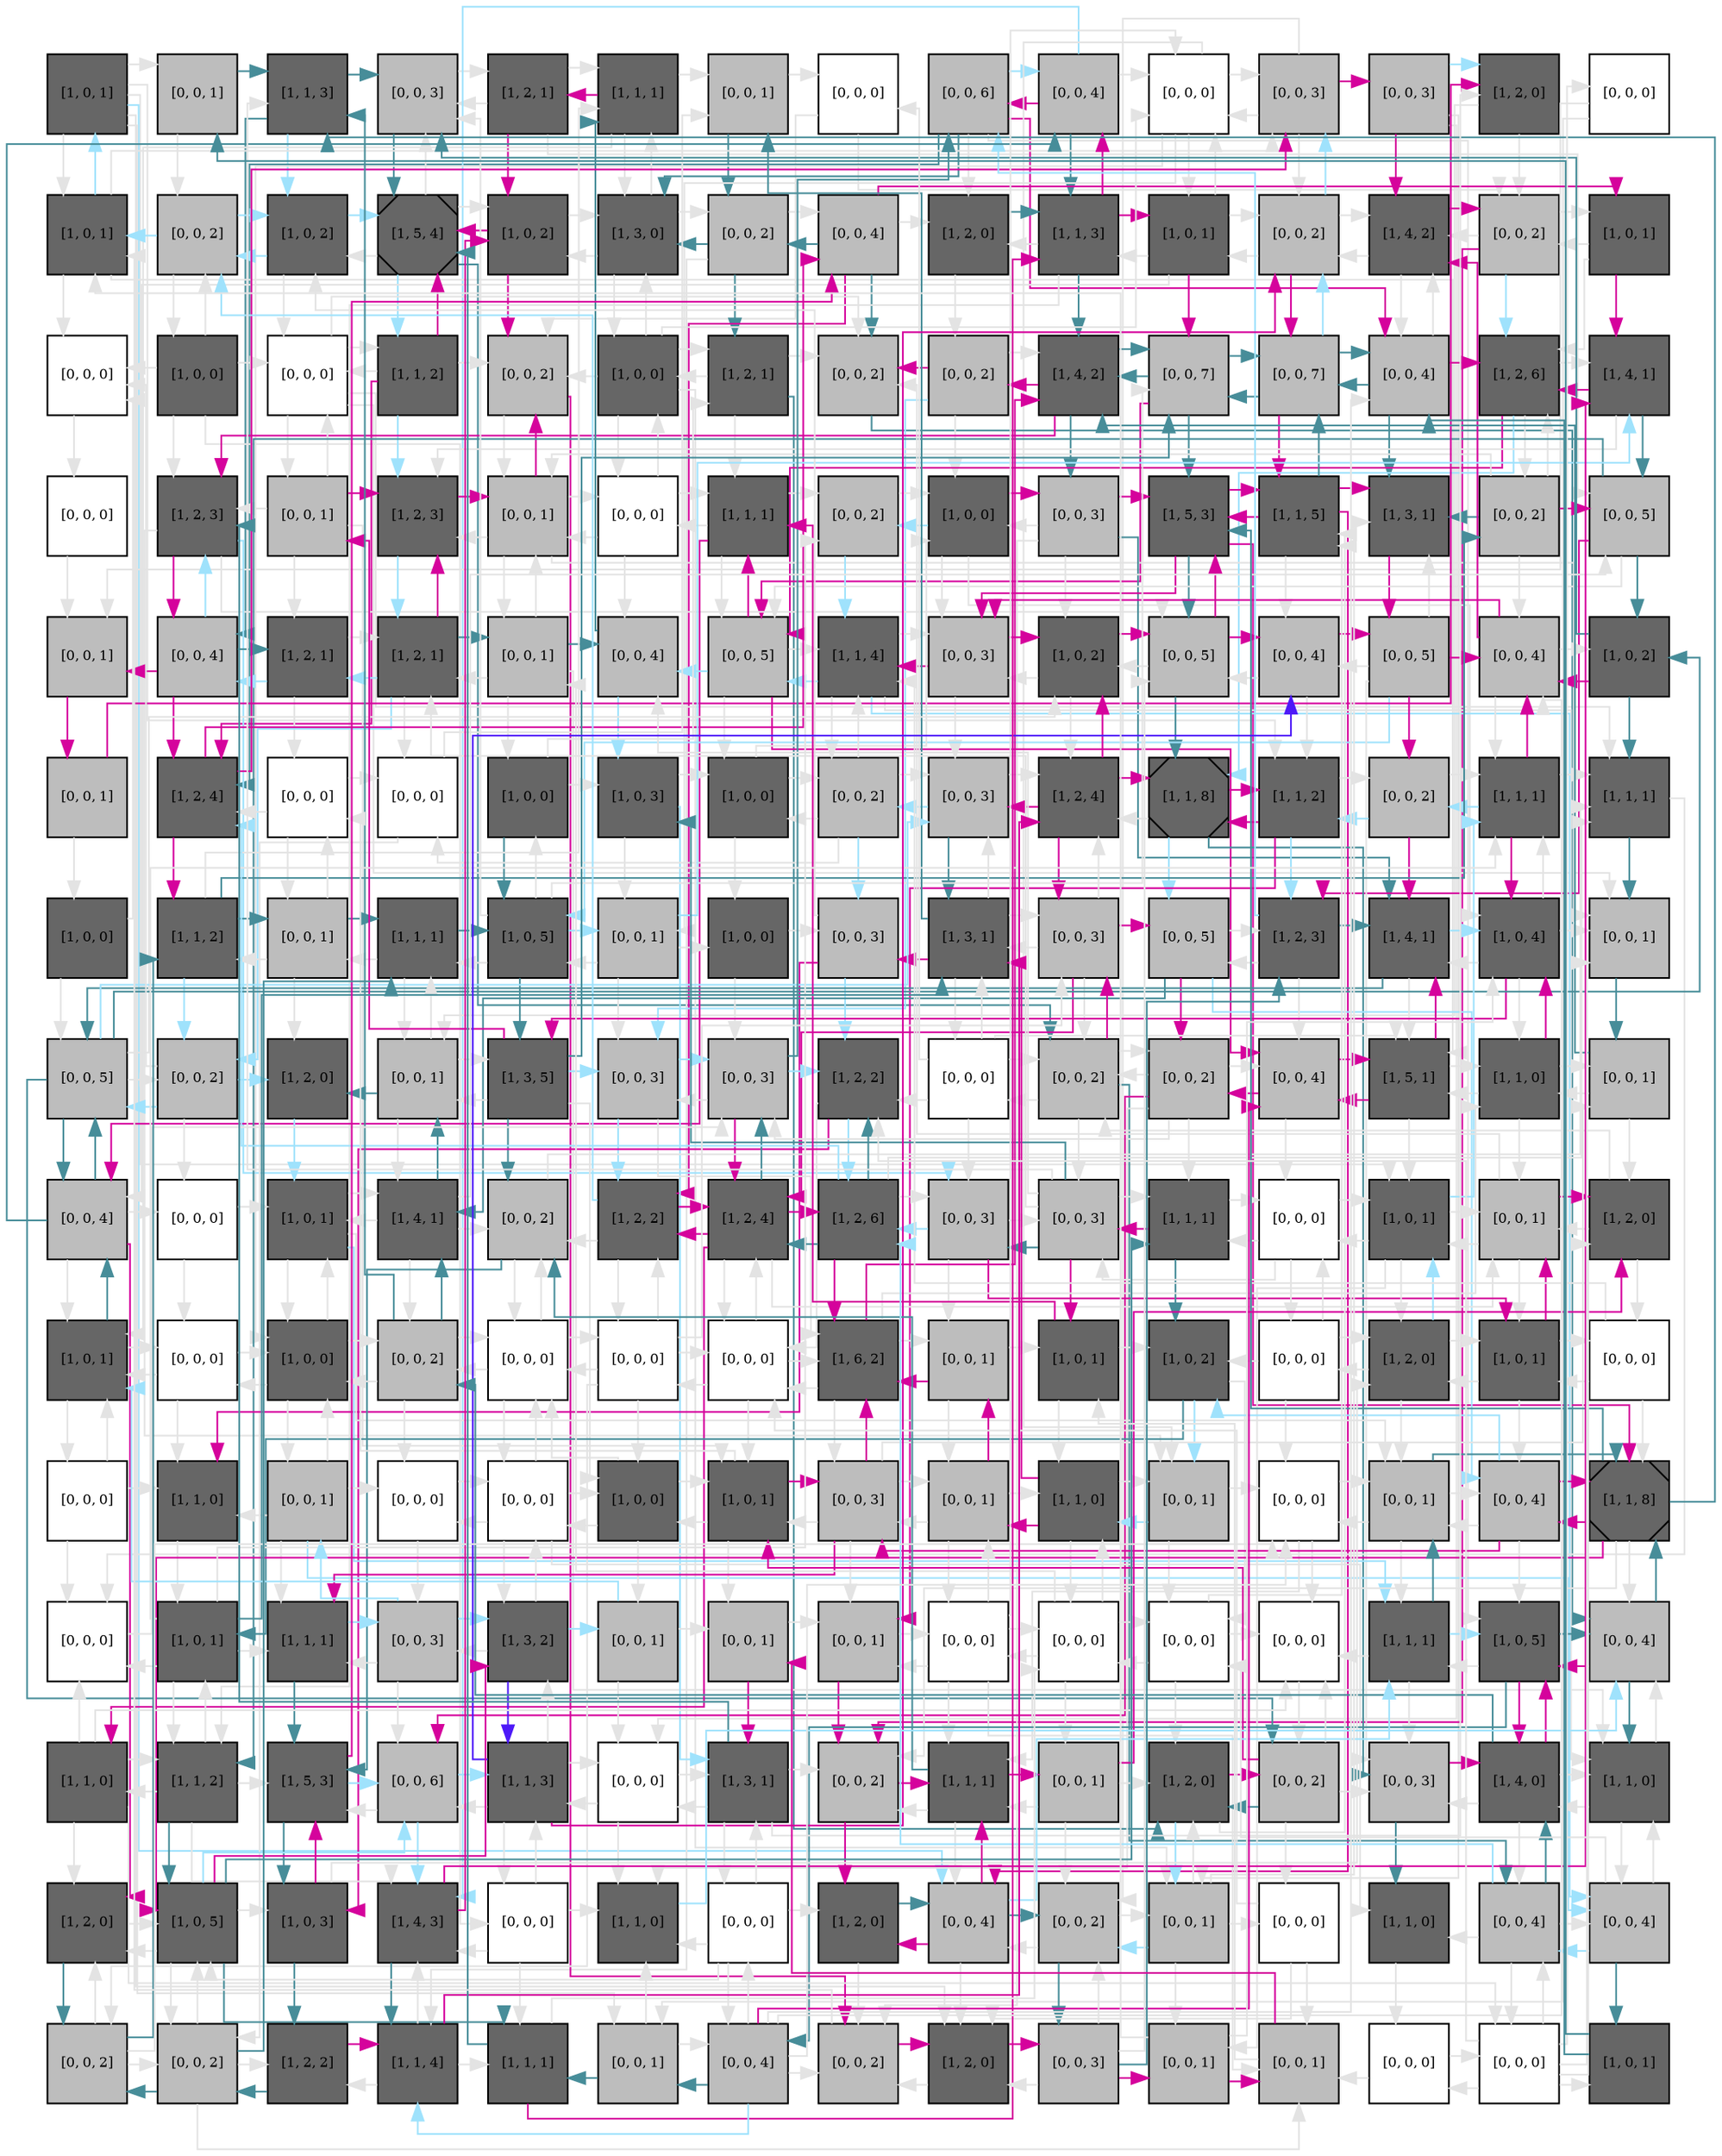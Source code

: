 digraph layout  {
rankdir=TB;
splines=ortho;
node [fixedsize=false, style=filled, width="0.6"];
edge [constraint=false];
0 [fillcolor="#666666", fontsize=8, label="[1, 0, 1]", shape=square, tooltip="name: pias3,\nin_degree: 1,\nout_degree: 7"];
1 [fillcolor="#bdbdbd", fontsize=8, label="[0, 0, 1]", shape=square, tooltip="name: None,\nin_degree: 2,\nout_degree: 2"];
2 [fillcolor="#666666", fontsize=8, label="[1, 1, 3]", shape=square, tooltip="name:  mekk1 ,\nin_degree: 4,\nout_degree: 3"];
3 [fillcolor="#bdbdbd", fontsize=8, label="[0, 0, 3]", shape=square, tooltip="name: None,\nin_degree: 5,\nout_degree: 2"];
4 [fillcolor="#666666", fontsize=8, label="[1, 2, 1]", shape=square, tooltip="name:  pro_hgf ,\nin_degree: 2,\nout_degree: 4"];
5 [fillcolor="#666666", fontsize=8, label="[1, 1, 1]", shape=square, tooltip="name:  cebpd ,\nin_degree: 4,\nout_degree: 4"];
6 [fillcolor="#bdbdbd", fontsize=8, label="[0, 0, 1]", shape=square, tooltip="name: None,\nin_degree: 3,\nout_degree: 2"];
7 [fillcolor="#FFFFFF", fontsize=8, label="[0, 0, 0]", shape=square, tooltip="name: None,\nin_degree: 2,\nout_degree: 2"];
8 [fillcolor="#bdbdbd", fontsize=8, label="[0, 0, 6]", shape=square, tooltip="name: None,\nin_degree: 3,\nout_degree: 6"];
9 [fillcolor="#bdbdbd", fontsize=8, label="[0, 0, 4]", shape=square, tooltip="name: None,\nin_degree: 3,\nout_degree: 4"];
10 [fillcolor="#FFFFFF", fontsize=8, label="[0, 0, 0]", shape=square, tooltip="name: None,\nin_degree: 5,\nout_degree: 5"];
11 [fillcolor="#bdbdbd", fontsize=8, label="[0, 0, 3]", shape=square, tooltip="name: None,\nin_degree: 4,\nout_degree: 4"];
12 [fillcolor="#bdbdbd", fontsize=8, label="[0, 0, 3]", shape=square, tooltip="name: None,\nin_degree: 1,\nout_degree: 4"];
13 [fillcolor="#666666", fontsize=8, label="[1, 2, 0]", shape=square, tooltip="name:  tdum_shp2_stat1_py ,\nin_degree: 3,\nout_degree: 2"];
14 [fillcolor="#FFFFFF", fontsize=8, label="[0, 0, 0]", shape=square, tooltip="name: None,\nin_degree: 1,\nout_degree: 2"];
15 [fillcolor="#666666", fontsize=8, label="[1, 0, 1]", shape=square, tooltip="name: notshp2_a,\nin_degree: 4,\nout_degree: 4"];
16 [fillcolor="#bdbdbd", fontsize=8, label="[0, 0, 2]", shape=square, tooltip="name: None,\nin_degree: 4,\nout_degree: 3"];
17 [fillcolor="#666666", fontsize=8, label="[1, 0, 2]", shape=square, tooltip="name:  gab1_kin ,\nin_degree: 4,\nout_degree: 3"];
18 [fillcolor="#666666", fontsize=8, label="[1, 5, 4]", shape=Msquare, tooltip="name:  stat1_py ,\nin_degree: 5,\nout_degree: 5"];
19 [fillcolor="#666666", fontsize=8, label="[1, 0, 2]", shape=square, tooltip="name: nfkb,\nin_degree: 4,\nout_degree: 3"];
20 [fillcolor="#666666", fontsize=8, label="[1, 3, 0]", shape=square, tooltip="name:  gab1_mem ,\nin_degree: 5,\nout_degree: 4"];
21 [fillcolor="#bdbdbd", fontsize=8, label="[0, 0, 2]", shape=square, tooltip="name: None,\nin_degree: 3,\nout_degree: 4"];
22 [fillcolor="#bdbdbd", fontsize=8, label="[0, 0, 4]", shape=square, tooltip="name: None,\nin_degree: 3,\nout_degree: 5"];
23 [fillcolor="#666666", fontsize=8, label="[1, 2, 0]", shape=square, tooltip="name:  il6rc ,\nin_degree: 3,\nout_degree: 2"];
24 [fillcolor="#666666", fontsize=8, label="[1, 1, 3]", shape=square, tooltip="name:  mek6 ,\nin_degree: 4,\nout_degree: 5"];
25 [fillcolor="#666666", fontsize=8, label="[1, 0, 1]", shape=square, tooltip="name: pten,\nin_degree: 3,\nout_degree: 5"];
26 [fillcolor="#bdbdbd", fontsize=8, label="[0, 0, 2]", shape=square, tooltip="name: None,\nin_degree: 5,\nout_degree: 4"];
27 [fillcolor="#666666", fontsize=8, label="[1, 4, 2]", shape=square, tooltip="name:  stat1_ta ,\nin_degree: 5,\nout_degree: 3"];
28 [fillcolor="#bdbdbd", fontsize=8, label="[0, 0, 2]", shape=square, tooltip="name: None,\nin_degree: 4,\nout_degree: 4"];
29 [fillcolor="#666666", fontsize=8, label="[1, 0, 1]", shape=square, tooltip="name: mtor,\nin_degree: 2,\nout_degree: 3"];
30 [fillcolor="#FFFFFF", fontsize=8, label="[0, 0, 0]", shape=square, tooltip="name: None,\nin_degree: 4,\nout_degree: 1"];
31 [fillcolor="#666666", fontsize=8, label="[1, 0, 0]", shape=square, tooltip="name: ros,\nin_degree: 1,\nout_degree: 5"];
32 [fillcolor="#FFFFFF", fontsize=8, label="[0, 0, 0]", shape=square, tooltip="name: None,\nin_degree: 4,\nout_degree: 5"];
33 [fillcolor="#666666", fontsize=8, label="[1, 1, 2]", shape=square, tooltip="name:  gsk3 ,\nin_degree: 2,\nout_degree: 5"];
34 [fillcolor="#bdbdbd", fontsize=8, label="[0, 0, 2]", shape=square, tooltip="name: None,\nin_degree: 5,\nout_degree: 2"];
35 [fillcolor="#666666", fontsize=8, label="[1, 0, 0]", shape=square, tooltip="name: slim,\nin_degree: 3,\nout_degree: 6"];
36 [fillcolor="#666666", fontsize=8, label="[1, 2, 1]", shape=square, tooltip="name:  var_app ,\nin_degree: 3,\nout_degree: 4"];
37 [fillcolor="#bdbdbd", fontsize=8, label="[0, 0, 2]", shape=square, tooltip="name: None,\nin_degree: 5,\nout_degree: 1"];
38 [fillcolor="#bdbdbd", fontsize=8, label="[0, 0, 2]", shape=square, tooltip="name: None,\nin_degree: 2,\nout_degree: 4"];
39 [fillcolor="#666666", fontsize=8, label="[1, 4, 2]", shape=square, tooltip="name:  shp2_a ,\nin_degree: 5,\nout_degree: 4"];
40 [fillcolor="#bdbdbd", fontsize=8, label="[0, 0, 7]", shape=square, tooltip="name: None,\nin_degree: 5,\nout_degree: 4"];
41 [fillcolor="#bdbdbd", fontsize=8, label="[0, 0, 7]", shape=square, tooltip="name: None,\nin_degree: 4,\nout_degree: 4"];
42 [fillcolor="#bdbdbd", fontsize=8, label="[0, 0, 4]", shape=square, tooltip="name: None,\nin_degree: 5,\nout_degree: 4"];
43 [fillcolor="#666666", fontsize=8, label="[1, 2, 6]", shape=square, tooltip="name:  vav ,\nin_degree: 5,\nout_degree: 4"];
44 [fillcolor="#666666", fontsize=8, label="[1, 4, 1]", shape=square, tooltip="name:  stat3_ta ,\nin_degree: 4,\nout_degree: 3"];
45 [fillcolor="#FFFFFF", fontsize=8, label="[0, 0, 0]", shape=square, tooltip="name: None,\nin_degree: 1,\nout_degree: 1"];
46 [fillcolor="#666666", fontsize=8, label="[1, 2, 3]", shape=square, tooltip="name:  dum_pkcd_camk24_stat1_ta ,\nin_degree: 5,\nout_degree: 4"];
47 [fillcolor="#bdbdbd", fontsize=8, label="[0, 0, 1]", shape=square, tooltip="name: None,\nin_degree: 2,\nout_degree: 5"];
48 [fillcolor="#666666", fontsize=8, label="[1, 2, 3]", shape=square, tooltip="name:  ir ,\nin_degree: 5,\nout_degree: 2"];
49 [fillcolor="#bdbdbd", fontsize=8, label="[0, 0, 1]", shape=square, tooltip="name: None,\nin_degree: 5,\nout_degree: 5"];
50 [fillcolor="#FFFFFF", fontsize=8, label="[0, 0, 0]", shape=square, tooltip="name: None,\nin_degree: 3,\nout_degree: 4"];
51 [fillcolor="#666666", fontsize=8, label="[1, 1, 1]", shape=square, tooltip="name:  tdum_socs1_vav ,\nin_degree: 4,\nout_degree: 4"];
52 [fillcolor="#bdbdbd", fontsize=8, label="[0, 0, 2]", shape=square, tooltip="name: None,\nin_degree: 3,\nout_degree: 2"];
53 [fillcolor="#666666", fontsize=8, label="[1, 0, 0]", shape=square, tooltip="name:  nfkb ,\nin_degree: 4,\nout_degree: 4"];
54 [fillcolor="#bdbdbd", fontsize=8, label="[0, 0, 3]", shape=square, tooltip="name: None,\nin_degree: 2,\nout_degree: 5"];
55 [fillcolor="#666666", fontsize=8, label="[1, 5, 3]", shape=square, tooltip="name:  shp2 ,\nin_degree: 5,\nout_degree: 4"];
56 [fillcolor="#666666", fontsize=8, label="[1, 1, 5]", shape=square, tooltip="name:  fkhr ,\nin_degree: 4,\nout_degree: 5"];
57 [fillcolor="#666666", fontsize=8, label="[1, 3, 1]", shape=square, tooltip="name:  irs1_py ,\nin_degree: 5,\nout_degree: 1"];
58 [fillcolor="#bdbdbd", fontsize=8, label="[0, 0, 2]", shape=square, tooltip="name: None,\nin_degree: 2,\nout_degree: 5"];
59 [fillcolor="#bdbdbd", fontsize=8, label="[0, 0, 5]", shape=square, tooltip="name: None,\nin_degree: 4,\nout_degree: 4"];
60 [fillcolor="#bdbdbd", fontsize=8, label="[0, 0, 1]", shape=square, tooltip="name: None,\nin_degree: 3,\nout_degree: 1"];
61 [fillcolor="#bdbdbd", fontsize=8, label="[0, 0, 4]", shape=square, tooltip="name: None,\nin_degree: 3,\nout_degree: 4"];
62 [fillcolor="#666666", fontsize=8, label="[1, 2, 1]", shape=square, tooltip="name:  tdum_shp2_il6rc_p ,\nin_degree: 3,\nout_degree: 3"];
63 [fillcolor="#666666", fontsize=8, label="[1, 2, 1]", shape=square, tooltip="name:  cebpb ,\nin_degree: 4,\nout_degree: 5"];
64 [fillcolor="#bdbdbd", fontsize=8, label="[0, 0, 1]", shape=square, tooltip="name: None,\nin_degree: 3,\nout_degree: 5"];
65 [fillcolor="#bdbdbd", fontsize=8, label="[0, 0, 4]", shape=square, tooltip="name: None,\nin_degree: 4,\nout_degree: 2"];
66 [fillcolor="#bdbdbd", fontsize=8, label="[0, 0, 5]", shape=square, tooltip="name: None,\nin_degree: 5,\nout_degree: 5"];
67 [fillcolor="#666666", fontsize=8, label="[1, 1, 4]", shape=square, tooltip="name:  rac1 ,\nin_degree: 5,\nout_degree: 5"];
68 [fillcolor="#bdbdbd", fontsize=8, label="[0, 0, 3]", shape=square, tooltip="name: None,\nin_degree: 5,\nout_degree: 3"];
69 [fillcolor="#666666", fontsize=8, label="[1, 0, 2]", shape=square, tooltip="name:  slim ,\nin_degree: 5,\nout_degree: 3"];
70 [fillcolor="#bdbdbd", fontsize=8, label="[0, 0, 5]", shape=square, tooltip="name: None,\nin_degree: 5,\nout_degree: 4"];
71 [fillcolor="#bdbdbd", fontsize=8, label="[0, 0, 4]", shape=square, tooltip="name: None,\nin_degree: 4,\nout_degree: 3"];
72 [fillcolor="#bdbdbd", fontsize=8, label="[0, 0, 5]", shape=square, tooltip="name: None,\nin_degree: 2,\nout_degree: 6"];
73 [fillcolor="#bdbdbd", fontsize=8, label="[0, 0, 4]", shape=square, tooltip="name: None,\nin_degree: 5,\nout_degree: 4"];
74 [fillcolor="#666666", fontsize=8, label="[1, 0, 2]", shape=square, tooltip="name:  ros ,\nin_degree: 3,\nout_degree: 3"];
75 [fillcolor="#bdbdbd", fontsize=8, label="[0, 0, 1]", shape=square, tooltip="name: None,\nin_degree: 1,\nout_degree: 2"];
76 [fillcolor="#666666", fontsize=8, label="[1, 2, 4]", shape=square, tooltip="name:  a2m_gfbg ,\nin_degree: 5,\nout_degree: 3"];
77 [fillcolor="#FFFFFF", fontsize=8, label="[0, 0, 0]", shape=square, tooltip="name: None,\nin_degree: 3,\nout_degree: 3"];
78 [fillcolor="#FFFFFF", fontsize=8, label="[0, 0, 0]", shape=square, tooltip="name: None,\nin_degree: 3,\nout_degree: 2"];
79 [fillcolor="#666666", fontsize=8, label="[1, 0, 0]", shape=square, tooltip="name:  phlpp ,\nin_degree: 2,\nout_degree: 3"];
80 [fillcolor="#666666", fontsize=8, label="[1, 0, 3]", shape=square, tooltip="name: pdk1,\nin_degree: 3,\nout_degree: 3"];
81 [fillcolor="#666666", fontsize=8, label="[1, 0, 0]", shape=square, tooltip="name: sirp1a,\nin_degree: 3,\nout_degree: 3"];
82 [fillcolor="#bdbdbd", fontsize=8, label="[0, 0, 2]", shape=square, tooltip="name: None,\nin_degree: 3,\nout_degree: 5"];
83 [fillcolor="#bdbdbd", fontsize=8, label="[0, 0, 3]", shape=square, tooltip="name: None,\nin_degree: 5,\nout_degree: 3"];
84 [fillcolor="#666666", fontsize=8, label="[1, 2, 4]", shape=square, tooltip="name:  gab1_mem_p ,\nin_degree: 5,\nout_degree: 4"];
85 [fillcolor="#666666", fontsize=8, label="[1, 1, 8]", shape=Msquare, tooltip="name:  plcg ,\nin_degree: 4,\nout_degree: 4"];
86 [fillcolor="#666666", fontsize=8, label="[1, 1, 2]", shape=square, tooltip="name:  ip3 ,\nin_degree: 4,\nout_degree: 4"];
87 [fillcolor="#bdbdbd", fontsize=8, label="[0, 0, 2]", shape=square, tooltip="name: None,\nin_degree: 3,\nout_degree: 3"];
88 [fillcolor="#666666", fontsize=8, label="[1, 1, 1]", shape=square, tooltip="name:  p38 ,\nin_degree: 5,\nout_degree: 4"];
89 [fillcolor="#666666", fontsize=8, label="[1, 1, 1]", shape=square, tooltip="name:  tdum_socs3_shp2 ,\nin_degree: 5,\nout_degree: 2"];
90 [fillcolor="#666666", fontsize=8, label="[1, 0, 0]", shape=square, tooltip="name: cyt_ptpe,\nin_degree: 1,\nout_degree: 2"];
91 [fillcolor="#666666", fontsize=8, label="[1, 1, 2]", shape=square, tooltip="name:  mtorc1 ,\nin_degree: 3,\nout_degree: 4"];
92 [fillcolor="#bdbdbd", fontsize=8, label="[0, 0, 1]", shape=square, tooltip="name: None,\nin_degree: 3,\nout_degree: 4"];
93 [fillcolor="#666666", fontsize=8, label="[1, 1, 1]", shape=square, tooltip="name:  casp9 ,\nin_degree: 4,\nout_degree: 3"];
94 [fillcolor="#666666", fontsize=8, label="[1, 0, 5]", shape=square, tooltip="name: pias1,\nin_degree: 4,\nout_degree: 6"];
95 [fillcolor="#bdbdbd", fontsize=8, label="[0, 0, 1]", shape=square, tooltip="name: None,\nin_degree: 3,\nout_degree: 4"];
96 [fillcolor="#666666", fontsize=8, label="[1, 0, 0]", shape=square, tooltip="name:  gp130m ,\nin_degree: 2,\nout_degree: 2"];
97 [fillcolor="#bdbdbd", fontsize=8, label="[0, 0, 3]", shape=square, tooltip="name: None,\nin_degree: 3,\nout_degree: 3"];
98 [fillcolor="#666666", fontsize=8, label="[1, 3, 1]", shape=square, tooltip="name:  pi3k ,\nin_degree: 5,\nout_degree: 5"];
99 [fillcolor="#bdbdbd", fontsize=8, label="[0, 0, 3]", shape=square, tooltip="name: None,\nin_degree: 4,\nout_degree: 5"];
100 [fillcolor="#bdbdbd", fontsize=8, label="[0, 0, 5]", shape=square, tooltip="name: None,\nin_degree: 3,\nout_degree: 4"];
101 [fillcolor="#666666", fontsize=8, label="[1, 2, 3]", shape=square, tooltip="name:  ras ,\nin_degree: 4,\nout_degree: 4"];
102 [fillcolor="#666666", fontsize=8, label="[1, 4, 1]", shape=square, tooltip="name:  il6rc_p ,\nin_degree: 5,\nout_degree: 3"];
103 [fillcolor="#666666", fontsize=8, label="[1, 0, 4]", shape=square, tooltip="name:  il6 ,\nin_degree: 5,\nout_degree: 5"];
104 [fillcolor="#bdbdbd", fontsize=8, label="[0, 0, 1]", shape=square, tooltip="name: None,\nin_degree: 5,\nout_degree: 1"];
105 [fillcolor="#bdbdbd", fontsize=8, label="[0, 0, 5]", shape=square, tooltip="name: None,\nin_degree: 4,\nout_degree: 6"];
106 [fillcolor="#bdbdbd", fontsize=8, label="[0, 0, 2]", shape=square, tooltip="name: None,\nin_degree: 3,\nout_degree: 4"];
107 [fillcolor="#666666", fontsize=8, label="[1, 2, 0]", shape=square, tooltip="name:  dum_gab1_kin_or_jak1_gab1_mem_p ,\nin_degree: 3,\nout_degree: 1"];
108 [fillcolor="#bdbdbd", fontsize=8, label="[0, 0, 1]", shape=square, tooltip="name: None,\nin_degree: 4,\nout_degree: 4"];
109 [fillcolor="#666666", fontsize=8, label="[1, 3, 5]", shape=square, tooltip="name:  p70s6k ,\nin_degree: 3,\nout_degree: 6"];
110 [fillcolor="#bdbdbd", fontsize=8, label="[0, 0, 3]", shape=square, tooltip="name: None,\nin_degree: 4,\nout_degree: 3"];
111 [fillcolor="#bdbdbd", fontsize=8, label="[0, 0, 3]", shape=square, tooltip="name: None,\nin_degree: 5,\nout_degree: 4"];
112 [fillcolor="#666666", fontsize=8, label="[1, 2, 2]", shape=square, tooltip="name:  dum_mtorc1_or_pkcd_stat3_ta ,\nin_degree: 5,\nout_degree: 3"];
113 [fillcolor="#FFFFFF", fontsize=8, label="[0, 0, 0]", shape=square, tooltip="name: None,\nin_degree: 2,\nout_degree: 6"];
114 [fillcolor="#bdbdbd", fontsize=8, label="[0, 0, 2]", shape=square, tooltip="name: None,\nin_degree: 5,\nout_degree: 5"];
115 [fillcolor="#bdbdbd", fontsize=8, label="[0, 0, 2]", shape=square, tooltip="name: None,\nin_degree: 3,\nout_degree: 6"];
116 [fillcolor="#bdbdbd", fontsize=8, label="[0, 0, 4]", shape=square, tooltip="name: None,\nin_degree: 5,\nout_degree: 3"];
117 [fillcolor="#666666", fontsize=8, label="[1, 5, 1]", shape=square, tooltip="name:  stat3_py ,\nin_degree: 5,\nout_degree: 4"];
118 [fillcolor="#666666", fontsize=8, label="[1, 1, 0]", shape=square, tooltip="name:  gp80m_a ,\nin_degree: 4,\nout_degree: 4"];
119 [fillcolor="#bdbdbd", fontsize=8, label="[0, 0, 1]", shape=square, tooltip="name: None,\nin_degree: 3,\nout_degree: 3"];
120 [fillcolor="#bdbdbd", fontsize=8, label="[0, 0, 4]", shape=square, tooltip="name: None,\nin_degree: 4,\nout_degree: 5"];
121 [fillcolor="#FFFFFF", fontsize=8, label="[0, 0, 0]", shape=square, tooltip="name: None,\nin_degree: 2,\nout_degree: 2"];
122 [fillcolor="#666666", fontsize=8, label="[1, 0, 1]", shape=square, tooltip="name: gp130m,\nin_degree: 4,\nout_degree: 4"];
123 [fillcolor="#666666", fontsize=8, label="[1, 4, 1]", shape=square, tooltip="name:  anti_apoptotic ,\nin_degree: 4,\nout_degree: 5"];
124 [fillcolor="#bdbdbd", fontsize=8, label="[0, 0, 2]", shape=square, tooltip="name: None,\nin_degree: 5,\nout_degree: 3"];
125 [fillcolor="#666666", fontsize=8, label="[1, 2, 2]", shape=square, tooltip="name:  gp80s_a ,\nin_degree: 4,\nout_degree: 4"];
126 [fillcolor="#666666", fontsize=8, label="[1, 2, 4]", shape=square, tooltip="name:  dum_gp80_a_il6rc ,\nin_degree: 5,\nout_degree: 6"];
127 [fillcolor="#666666", fontsize=8, label="[1, 2, 6]", shape=square, tooltip="name:  grb2_sos ,\nin_degree: 4,\nout_degree: 6"];
128 [fillcolor="#bdbdbd", fontsize=8, label="[0, 0, 3]", shape=square, tooltip="name: None,\nin_degree: 4,\nout_degree: 4"];
129 [fillcolor="#bdbdbd", fontsize=8, label="[0, 0, 3]", shape=square, tooltip="name: None,\nin_degree: 4,\nout_degree: 7"];
130 [fillcolor="#666666", fontsize=8, label="[1, 1, 1]", shape=square, tooltip="name:  pkcd ,\nin_degree: 4,\nout_degree: 3"];
131 [fillcolor="#FFFFFF", fontsize=8, label="[0, 0, 0]", shape=square, tooltip="name: None,\nin_degree: 4,\nout_degree: 4"];
132 [fillcolor="#666666", fontsize=8, label="[1, 0, 1]", shape=square, tooltip="name:  pias1 ,\nin_degree: 5,\nout_degree: 5"];
133 [fillcolor="#bdbdbd", fontsize=8, label="[0, 0, 1]", shape=square, tooltip="name: None,\nin_degree: 5,\nout_degree: 4"];
134 [fillcolor="#666666", fontsize=8, label="[1, 2, 0]", shape=square, tooltip="name:  tdum_shp2_stat3_py ,\nin_degree: 4,\nout_degree: 3"];
135 [fillcolor="#666666", fontsize=8, label="[1, 0, 1]", shape=square, tooltip="name:  pten ,\nin_degree: 5,\nout_degree: 3"];
136 [fillcolor="#FFFFFF", fontsize=8, label="[0, 0, 0]", shape=square, tooltip="name: None,\nin_degree: 3,\nout_degree: 3"];
137 [fillcolor="#666666", fontsize=8, label="[1, 0, 0]", shape=square, tooltip="name:  ship ,\nin_degree: 5,\nout_degree: 4"];
138 [fillcolor="#bdbdbd", fontsize=8, label="[0, 0, 2]", shape=square, tooltip="name: None,\nin_degree: 4,\nout_degree: 5"];
139 [fillcolor="#FFFFFF", fontsize=8, label="[0, 0, 0]", shape=square, tooltip="name: None,\nin_degree: 5,\nout_degree: 4"];
140 [fillcolor="#FFFFFF", fontsize=8, label="[0, 0, 0]", shape=square, tooltip="name: None,\nin_degree: 3,\nout_degree: 6"];
141 [fillcolor="#FFFFFF", fontsize=8, label="[0, 0, 0]", shape=square, tooltip="name: None,\nin_degree: 5,\nout_degree: 4"];
142 [fillcolor="#666666", fontsize=8, label="[1, 6, 2]", shape=square, tooltip="name:  pro_proliferative ,\nin_degree: 5,\nout_degree: 5"];
143 [fillcolor="#bdbdbd", fontsize=8, label="[0, 0, 1]", shape=square, tooltip="name: None,\nin_degree: 3,\nout_degree: 3"];
144 [fillcolor="#666666", fontsize=8, label="[1, 0, 1]", shape=square, tooltip="name: gab1_kin,\nin_degree: 3,\nout_degree: 3"];
145 [fillcolor="#666666", fontsize=8, label="[1, 0, 2]", shape=square, tooltip="name:  pdk1 ,\nin_degree: 4,\nout_degree: 3"];
146 [fillcolor="#FFFFFF", fontsize=8, label="[0, 0, 0]", shape=square, tooltip="name: None,\nin_degree: 2,\nout_degree: 4"];
147 [fillcolor="#666666", fontsize=8, label="[1, 2, 0]", shape=square, tooltip="name:  dum_il6rc_p_or_grb2_vav ,\nin_degree: 4,\nout_degree: 4"];
148 [fillcolor="#666666", fontsize=8, label="[1, 0, 1]", shape=square, tooltip="name: phlpp,\nin_degree: 4,\nout_degree: 4"];
149 [fillcolor="#FFFFFF", fontsize=8, label="[0, 0, 0]", shape=square, tooltip="name: None,\nin_degree: 2,\nout_degree: 3"];
150 [fillcolor="#FFFFFF", fontsize=8, label="[0, 0, 0]", shape=square, tooltip="name: None,\nin_degree: 1,\nout_degree: 3"];
151 [fillcolor="#666666", fontsize=8, label="[1, 1, 0]", shape=square, tooltip="name:  mek1 ,\nin_degree: 4,\nout_degree: 1"];
152 [fillcolor="#bdbdbd", fontsize=8, label="[0, 0, 1]", shape=square, tooltip="name: None,\nin_degree: 2,\nout_degree: 5"];
153 [fillcolor="#FFFFFF", fontsize=8, label="[0, 0, 0]", shape=square, tooltip="name: None,\nin_degree: 3,\nout_degree: 2"];
154 [fillcolor="#FFFFFF", fontsize=8, label="[0, 0, 0]", shape=square, tooltip="name: None,\nin_degree: 4,\nout_degree: 5"];
155 [fillcolor="#666666", fontsize=8, label="[1, 0, 0]", shape=square, tooltip="name: il6,\nin_degree: 4,\nout_degree: 4"];
156 [fillcolor="#666666", fontsize=8, label="[1, 0, 1]", shape=square, tooltip="name: ship,\nin_degree: 5,\nout_degree: 4"];
157 [fillcolor="#bdbdbd", fontsize=8, label="[0, 0, 3]", shape=square, tooltip="name: None,\nin_degree: 4,\nout_degree: 6"];
158 [fillcolor="#bdbdbd", fontsize=8, label="[0, 0, 1]", shape=square, tooltip="name: None,\nin_degree: 4,\nout_degree: 4"];
159 [fillcolor="#666666", fontsize=8, label="[1, 1, 0]", shape=square, tooltip="name:  camk24 ,\nin_degree: 4,\nout_degree: 4"];
160 [fillcolor="#bdbdbd", fontsize=8, label="[0, 0, 1]", shape=square, tooltip="name: None,\nin_degree: 4,\nout_degree: 3"];
161 [fillcolor="#FFFFFF", fontsize=8, label="[0, 0, 0]", shape=square, tooltip="name: None,\nin_degree: 5,\nout_degree: 3"];
162 [fillcolor="#bdbdbd", fontsize=8, label="[0, 0, 1]", shape=square, tooltip="name: None,\nin_degree: 5,\nout_degree: 4"];
163 [fillcolor="#bdbdbd", fontsize=8, label="[0, 0, 4]", shape=square, tooltip="name: None,\nin_degree: 4,\nout_degree: 5"];
164 [fillcolor="#666666", fontsize=8, label="[1, 1, 8]", shape=Msquare, tooltip="name:  cmyc ,\nin_degree: 5,\nout_degree: 6"];
165 [fillcolor="#FFFFFF", fontsize=8, label="[0, 0, 0]", shape=square, tooltip="name: None,\nin_degree: 4,\nout_degree: 1"];
166 [fillcolor="#666666", fontsize=8, label="[1, 0, 1]", shape=square, tooltip="name:  pias3 ,\nin_degree: 3,\nout_degree: 6"];
167 [fillcolor="#666666", fontsize=8, label="[1, 1, 1]", shape=square, tooltip="name:  erk12 ,\nin_degree: 4,\nout_degree: 2"];
168 [fillcolor="#bdbdbd", fontsize=8, label="[0, 0, 3]", shape=square, tooltip="name: None,\nin_degree: 3,\nout_degree: 4"];
169 [fillcolor="#666666", fontsize=8, label="[1, 3, 2]", shape=square, tooltip="name:  crp ,\nin_degree: 4,\nout_degree: 4"];
170 [fillcolor="#bdbdbd", fontsize=8, label="[0, 0, 1]", shape=square, tooltip="name: None,\nin_degree: 2,\nout_degree: 3"];
171 [fillcolor="#bdbdbd", fontsize=8, label="[0, 0, 1]", shape=square, tooltip="name: None,\nin_degree: 3,\nout_degree: 2"];
172 [fillcolor="#bdbdbd", fontsize=8, label="[0, 0, 1]", shape=square, tooltip="name: None,\nin_degree: 4,\nout_degree: 2"];
173 [fillcolor="#FFFFFF", fontsize=8, label="[0, 0, 0]", shape=square, tooltip="name: None,\nin_degree: 3,\nout_degree: 6"];
174 [fillcolor="#FFFFFF", fontsize=8, label="[0, 0, 0]", shape=square, tooltip="name: None,\nin_degree: 4,\nout_degree: 5"];
175 [fillcolor="#FFFFFF", fontsize=8, label="[0, 0, 0]", shape=square, tooltip="name: None,\nin_degree: 4,\nout_degree: 4"];
176 [fillcolor="#FFFFFF", fontsize=8, label="[0, 0, 0]", shape=square, tooltip="name: None,\nin_degree: 5,\nout_degree: 1"];
177 [fillcolor="#666666", fontsize=8, label="[1, 1, 1]", shape=square, tooltip="name:  mek4 ,\nin_degree: 4,\nout_degree: 4"];
178 [fillcolor="#666666", fontsize=8, label="[1, 0, 5]", shape=square, tooltip="name:  cyt_ptpe ,\nin_degree: 5,\nout_degree: 4"];
179 [fillcolor="#bdbdbd", fontsize=8, label="[0, 0, 4]", shape=square, tooltip="name: None,\nin_degree: 5,\nout_degree: 3"];
180 [fillcolor="#666666", fontsize=8, label="[1, 1, 0]", shape=square, tooltip="name:  mtorc2 ,\nin_degree: 2,\nout_degree: 5"];
181 [fillcolor="#666666", fontsize=8, label="[1, 1, 2]", shape=square, tooltip="name:  cfos ,\nin_degree: 4,\nout_degree: 5"];
182 [fillcolor="#666666", fontsize=8, label="[1, 5, 3]", shape=square, tooltip="name:  akt ,\nin_degree: 5,\nout_degree: 3"];
183 [fillcolor="#bdbdbd", fontsize=8, label="[0, 0, 6]", shape=square, tooltip="name: None,\nin_degree: 5,\nout_degree: 3"];
184 [fillcolor="#666666", fontsize=8, label="[1, 1, 3]", shape=square, tooltip="name:  ca ,\nin_degree: 4,\nout_degree: 6"];
185 [fillcolor="#FFFFFF", fontsize=8, label="[0, 0, 0]", shape=square, tooltip="name: None,\nin_degree: 4,\nout_degree: 3"];
186 [fillcolor="#666666", fontsize=8, label="[1, 3, 1]", shape=square, tooltip="name:  saa ,\nin_degree: 4,\nout_degree: 5"];
187 [fillcolor="#bdbdbd", fontsize=8, label="[0, 0, 2]", shape=square, tooltip="name: None,\nin_degree: 5,\nout_degree: 2"];
188 [fillcolor="#666666", fontsize=8, label="[1, 1, 1]", shape=square, tooltip="name:  mk2 ,\nin_degree: 5,\nout_degree: 4"];
189 [fillcolor="#bdbdbd", fontsize=8, label="[0, 0, 1]", shape=square, tooltip="name: None,\nin_degree: 2,\nout_degree: 4"];
190 [fillcolor="#666666", fontsize=8, label="[1, 2, 0]", shape=square, tooltip="name:  pip3 ,\nin_degree: 5,\nout_degree: 3"];
191 [fillcolor="#bdbdbd", fontsize=8, label="[0, 0, 2]", shape=square, tooltip="name: None,\nin_degree: 3,\nout_degree: 5"];
192 [fillcolor="#bdbdbd", fontsize=8, label="[0, 0, 3]", shape=square, tooltip="name: None,\nin_degree: 5,\nout_degree: 2"];
193 [fillcolor="#666666", fontsize=8, label="[1, 4, 0]", shape=square, tooltip="name:  jak1 ,\nin_degree: 4,\nout_degree: 5"];
194 [fillcolor="#666666", fontsize=8, label="[1, 1, 0]", shape=square, tooltip="name:  bad ,\nin_degree: 5,\nout_degree: 3"];
195 [fillcolor="#666666", fontsize=8, label="[1, 2, 0]", shape=square, tooltip="name:  irs1_ps ,\nin_degree: 4,\nout_degree: 2"];
196 [fillcolor="#666666", fontsize=8, label="[1, 0, 5]", shape=square, tooltip="name:  notshp2_a ,\nin_degree: 5,\nout_degree: 7"];
197 [fillcolor="#666666", fontsize=8, label="[1, 0, 3]", shape=square, tooltip="name:  mtor ,\nin_degree: 3,\nout_degree: 3"];
198 [fillcolor="#666666", fontsize=8, label="[1, 4, 3]", shape=square, tooltip="name:  socs3 ,\nin_degree: 5,\nout_degree: 3"];
199 [fillcolor="#FFFFFF", fontsize=8, label="[0, 0, 0]", shape=square, tooltip="name: None,\nin_degree: 2,\nout_degree: 4"];
200 [fillcolor="#666666", fontsize=8, label="[1, 1, 0]", shape=square, tooltip="name:  cam_ca ,\nin_degree: 5,\nout_degree: 1"];
201 [fillcolor="#FFFFFF", fontsize=8, label="[0, 0, 0]", shape=square, tooltip="name: None,\nin_degree: 2,\nout_degree: 5"];
202 [fillcolor="#666666", fontsize=8, label="[1, 2, 0]", shape=square, tooltip="name:  ras_gap ,\nin_degree: 3,\nout_degree: 2"];
203 [fillcolor="#bdbdbd", fontsize=8, label="[0, 0, 4]", shape=square, tooltip="name: None,\nin_degree: 5,\nout_degree: 5"];
204 [fillcolor="#bdbdbd", fontsize=8, label="[0, 0, 2]", shape=square, tooltip="name: None,\nin_degree: 5,\nout_degree: 3"];
205 [fillcolor="#bdbdbd", fontsize=8, label="[0, 0, 1]", shape=square, tooltip="name: None,\nin_degree: 4,\nout_degree: 5"];
206 [fillcolor="#FFFFFF", fontsize=8, label="[0, 0, 0]", shape=square, tooltip="name: None,\nin_degree: 2,\nout_degree: 3"];
207 [fillcolor="#666666", fontsize=8, label="[1, 1, 0]", shape=square, tooltip="name:  junb ,\nin_degree: 3,\nout_degree: 1"];
208 [fillcolor="#bdbdbd", fontsize=8, label="[0, 0, 4]", shape=square, tooltip="name: None,\nin_degree: 4,\nout_degree: 5"];
209 [fillcolor="#bdbdbd", fontsize=8, label="[0, 0, 4]", shape=square, tooltip="name: None,\nin_degree: 4,\nout_degree: 4"];
210 [fillcolor="#bdbdbd", fontsize=8, label="[0, 0, 2]", shape=square, tooltip="name: None,\nin_degree: 3,\nout_degree: 4"];
211 [fillcolor="#bdbdbd", fontsize=8, label="[0, 0, 2]", shape=square, tooltip="name: None,\nin_degree: 4,\nout_degree: 5"];
212 [fillcolor="#666666", fontsize=8, label="[1, 2, 2]", shape=square, tooltip="name:  gp130s ,\nin_degree: 3,\nout_degree: 2"];
213 [fillcolor="#666666", fontsize=8, label="[1, 1, 4]", shape=square, tooltip="name:  raf1 ,\nin_degree: 4,\nout_degree: 4"];
214 [fillcolor="#666666", fontsize=8, label="[1, 1, 1]", shape=square, tooltip="name:  socs1 ,\nin_degree: 4,\nout_degree: 3"];
215 [fillcolor="#bdbdbd", fontsize=8, label="[0, 0, 1]", shape=square, tooltip="name: None,\nin_degree: 3,\nout_degree: 3"];
216 [fillcolor="#bdbdbd", fontsize=8, label="[0, 0, 4]", shape=square, tooltip="name: None,\nin_degree: 3,\nout_degree: 8"];
217 [fillcolor="#bdbdbd", fontsize=8, label="[0, 0, 2]", shape=square, tooltip="name: None,\nin_degree: 5,\nout_degree: 2"];
218 [fillcolor="#666666", fontsize=8, label="[1, 2, 0]", shape=square, tooltip="name:  dum_cebp_saa ,\nin_degree: 5,\nout_degree: 2"];
219 [fillcolor="#bdbdbd", fontsize=8, label="[0, 0, 3]", shape=square, tooltip="name: None,\nin_degree: 2,\nout_degree: 5"];
220 [fillcolor="#bdbdbd", fontsize=8, label="[0, 0, 1]", shape=square, tooltip="name: None,\nin_degree: 3,\nout_degree: 3"];
221 [fillcolor="#bdbdbd", fontsize=8, label="[0, 0, 1]", shape=square, tooltip="name: None,\nin_degree: 5,\nout_degree: 2"];
222 [fillcolor="#FFFFFF", fontsize=8, label="[0, 0, 0]", shape=square, tooltip="name: None,\nin_degree: 2,\nout_degree: 2"];
223 [fillcolor="#FFFFFF", fontsize=8, label="[0, 0, 0]", shape=square, tooltip="name: None,\nin_degree: 3,\nout_degree: 7"];
224 [fillcolor="#666666", fontsize=8, label="[1, 0, 1]", shape=square, tooltip="name:  sirp1a ,\nin_degree: 2,\nout_degree: 2"];
0 -> 1  [color=grey89, style="penwidth(0.1)", tooltip=" ", weight=1];
0 -> 15  [color=grey89, style="penwidth(0.1)", tooltip=" ", weight=1];
0 -> 215  [color=grey89, style="penwidth(0.1)", tooltip=" ", weight=1];
0 -> 86  [color=grey89, style="penwidth(0.1)", tooltip=" ", weight=1];
0 -> 132  [color=grey89, style="penwidth(0.1)", tooltip=" ", weight=1];
0 -> 218  [color=grey89, style="penwidth(0.1)", tooltip=" ", weight=1];
0 -> 203  [color="#9FE2FC", style="penwidth(0.1)", tooltip="2( mekk1 ) to 177( mek4 )", weight=1];
1 -> 2  [color="#478D99", style="penwidth(0.1)", tooltip="67( rac1 ) to 2( mekk1 )", weight=1];
1 -> 16  [color=grey89, style="penwidth(0.1)", tooltip=" ", weight=1];
2 -> 3  [color="#478D99", style="penwidth(0.1)", tooltip="193( jak1 ) to 18( stat1_py )", weight=1];
2 -> 17  [color="#9FE2FC", style="penwidth(0.1)", tooltip="2( mekk1 ) to 177( mek4 )", weight=1];
2 -> 61  [color="#478D99", style="penwidth(0.1)", tooltip="55( shp2 ) to 62( tdum_shp2_il6rc_p )", weight=1];
3 -> 4  [color=grey89, style="penwidth(0.1)", tooltip=" ", weight=1];
3 -> 18  [color="#478D99", style="penwidth(0.1)", tooltip="102( il6rc_p ) to 18( stat1_py )", weight=1];
4 -> 3  [color=grey89, style="penwidth(0.1)", tooltip=" ", weight=1];
4 -> 5  [color=grey89, style="penwidth(0.1)", tooltip=" ", weight=1];
4 -> 19  [color="#D5039C", style="penwidth(0.1)", tooltip="5( cebpd ) to 218( dum_cebp_saa )", weight=1];
4 -> 59  [color=grey89, style="penwidth(0.1)", tooltip=" ", weight=1];
5 -> 4  [color="#D5039C", style="penwidth(0.1)", tooltip="5( cebpd ) to 218( dum_cebp_saa )", weight=1];
5 -> 6  [color=grey89, style="penwidth(0.1)", tooltip=" ", weight=1];
5 -> 20  [color=grey89, style="penwidth(0.1)", tooltip=" ", weight=1];
5 -> 135  [color=grey89, style="penwidth(0.1)", tooltip=" ", weight=1];
6 -> 7  [color=grey89, style="penwidth(0.1)", tooltip=" ", weight=1];
6 -> 21  [color="#478D99", style="penwidth(0.1)", tooltip="98( pi3k ) to 190( pip3 )", weight=1];
7 -> 34  [color=grey89, style="penwidth(0.1)", tooltip=" ", weight=1];
7 -> 28  [color=grey89, style="penwidth(0.1)", tooltip=" ", weight=1];
8 -> 9  [color="#9FE2FC", style="penwidth(0.1)", tooltip="88( p38 ) to 198( socs3 )", weight=1];
8 -> 23  [color=grey89, style="penwidth(0.1)", tooltip=" ", weight=1];
8 -> 178  [color=grey89, style="penwidth(0.1)", tooltip=" ", weight=1];
8 -> 20  [color="#478D99", style="penwidth(0.1)", tooltip="127( grb2_sos ) to 20( gab1_mem )", weight=1];
8 -> 42  [color="#D5039C", style="penwidth(0.1)", tooltip="214( socs1 ) to 43( vav )", weight=1];
8 -> 76  [color="#478D99", style="penwidth(0.1)", tooltip="44( stat3_ta ) to 76( a2m_gfbg )", weight=1];
9 -> 8  [color="#D5039C", style="penwidth(0.1)", tooltip="214( socs1 ) to 43( vav )", weight=1];
9 -> 10  [color=grey89, style="penwidth(0.1)", tooltip=" ", weight=1];
9 -> 24  [color="#478D99", style="penwidth(0.1)", tooltip="102( il6rc_p ) to 24( mek6 )", weight=1];
9 -> 198  [color="#9FE2FC", style="penwidth(0.1)", tooltip="88( p38 ) to 198( socs3 )", weight=1];
10 -> 11  [color=grey89, style="penwidth(0.1)", tooltip=" ", weight=1];
10 -> 25  [color=grey89, style="penwidth(0.1)", tooltip=" ", weight=1];
10 -> 160  [color=grey89, style="penwidth(0.1)", tooltip=" ", weight=1];
10 -> 95  [color=grey89, style="penwidth(0.1)", tooltip=" ", weight=1];
10 -> 137  [color=grey89, style="penwidth(0.1)", tooltip=" ", weight=1];
11 -> 10  [color=grey89, style="penwidth(0.1)", tooltip=" ", weight=1];
11 -> 12  [color="#D5039C", style="penwidth(0.1)", tooltip="46( dum_pkcd_camk24_stat1_ta ) to 27( stat1_ta )", weight=1];
11 -> 26  [color=grey89, style="penwidth(0.1)", tooltip=" ", weight=1];
11 -> 204  [color=grey89, style="penwidth(0.1)", tooltip=" ", weight=1];
12 -> 13  [color="#9FE2FC", style="penwidth(0.1)", tooltip="55( shp2 ) to 13( tdum_shp2_stat1_py )", weight=1];
12 -> 27  [color="#D5039C", style="penwidth(0.1)", tooltip="46( dum_pkcd_camk24_stat1_ta ) to 27( stat1_ta )", weight=1];
12 -> 185  [color=grey89, style="penwidth(0.1)", tooltip=" ", weight=1];
12 -> 205  [color=grey89, style="penwidth(0.1)", tooltip=" ", weight=1];
13 -> 28  [color=grey89, style="penwidth(0.1)", tooltip=" ", weight=1];
13 -> 108  [color=grey89, style="penwidth(0.1)", tooltip=" ", weight=1];
14 -> 60  [color=grey89, style="penwidth(0.1)", tooltip=" ", weight=1];
14 -> 215  [color=grey89, style="penwidth(0.1)", tooltip=" ", weight=1];
15 -> 0  [color="#9FE2FC", style="penwidth(0.1)", tooltip="2( mekk1 ) to 177( mek4 )", weight=1];
15 -> 30  [color=grey89, style="penwidth(0.1)", tooltip=" ", weight=1];
15 -> 117  [color=grey89, style="penwidth(0.1)", tooltip=" ", weight=1];
15 -> 11  [color=grey89, style="penwidth(0.1)", tooltip=" ", weight=1];
16 -> 15  [color="#9FE2FC", style="penwidth(0.1)", tooltip="2( mekk1 ) to 177( mek4 )", weight=1];
16 -> 17  [color="#9FE2FC", style="penwidth(0.1)", tooltip="39( shp2_a ) to 18( stat1_py )", weight=1];
16 -> 31  [color=grey89, style="penwidth(0.1)", tooltip=" ", weight=1];
17 -> 16  [color="#9FE2FC", style="penwidth(0.1)", tooltip="2( mekk1 ) to 177( mek4 )", weight=1];
17 -> 18  [color="#9FE2FC", style="penwidth(0.1)", tooltip="17( gab1_kin ) to 107( dum_gab1_kin_or_jak1_gab1_mem_p )", weight=1];
17 -> 32  [color=grey89, style="penwidth(0.1)", tooltip=" ", weight=1];
18 -> 3  [color=grey89, style="penwidth(0.1)", tooltip=" ", weight=1];
18 -> 17  [color=grey89, style="penwidth(0.1)", tooltip=" ", weight=1];
18 -> 19  [color=grey89, style="penwidth(0.1)", tooltip=" ", weight=1];
18 -> 33  [color="#9FE2FC", style="penwidth(0.1)", tooltip="17( gab1_kin ) to 107( dum_gab1_kin_or_jak1_gab1_mem_p )", weight=1];
18 -> 114  [color="#478D99", style="penwidth(0.1)", tooltip="214( socs1 ) to 193( jak1 )", weight=1];
19 -> 18  [color="#D5039C", style="penwidth(0.1)", tooltip="182( akt ) to 33( gsk3 )", weight=1];
19 -> 20  [color=grey89, style="penwidth(0.1)", tooltip=" ", weight=1];
19 -> 34  [color="#D5039C", style="penwidth(0.1)", tooltip="5( cebpd ) to 218( dum_cebp_saa )", weight=1];
20 -> 5  [color=grey89, style="penwidth(0.1)", tooltip=" ", weight=1];
20 -> 19  [color=grey89, style="penwidth(0.1)", tooltip=" ", weight=1];
20 -> 21  [color=grey89, style="penwidth(0.1)", tooltip=" ", weight=1];
20 -> 35  [color=grey89, style="penwidth(0.1)", tooltip=" ", weight=1];
21 -> 20  [color="#478D99", style="penwidth(0.1)", tooltip="167( erk12 ) to 20( gab1_mem )", weight=1];
21 -> 22  [color=grey89, style="penwidth(0.1)", tooltip=" ", weight=1];
21 -> 36  [color="#478D99", style="penwidth(0.1)", tooltip="98( pi3k ) to 190( pip3 )", weight=1];
21 -> 213  [color=grey89, style="penwidth(0.1)", tooltip=" ", weight=1];
22 -> 21  [color="#478D99", style="penwidth(0.1)", tooltip="167( erk12 ) to 20( gab1_mem )", weight=1];
22 -> 23  [color=grey89, style="penwidth(0.1)", tooltip=" ", weight=1];
22 -> 37  [color="#478D99", style="penwidth(0.1)", tooltip="182( akt ) to 194( bad )", weight=1];
22 -> 125  [color="#D5039C", style="penwidth(0.1)", tooltip="197( mtor ) to 180( mtorc2 )", weight=1];
22 -> 29  [color="#D5039C", style="penwidth(0.1)", tooltip="112( dum_mtorc1_or_pkcd_stat3_ta ) to 44( stat3_ta )", weight=1];
23 -> 24  [color="#478D99", style="penwidth(0.1)", tooltip="23( il6rc ) to 102( il6rc_p )", weight=1];
23 -> 38  [color=grey89, style="penwidth(0.1)", tooltip=" ", weight=1];
24 -> 9  [color="#D5039C", style="penwidth(0.1)", tooltip="214( socs1 ) to 43( vav )", weight=1];
24 -> 23  [color=grey89, style="penwidth(0.1)", tooltip=" ", weight=1];
24 -> 25  [color="#D5039C", style="penwidth(0.1)", tooltip="214( socs1 ) to 51( tdum_socs1_vav )", weight=1];
24 -> 39  [color="#478D99", style="penwidth(0.1)", tooltip="23( il6rc ) to 102( il6rc_p )", weight=1];
24 -> 181  [color=grey89, style="penwidth(0.1)", tooltip=" ", weight=1];
25 -> 10  [color=grey89, style="penwidth(0.1)", tooltip=" ", weight=1];
25 -> 24  [color=grey89, style="penwidth(0.1)", tooltip=" ", weight=1];
25 -> 26  [color=grey89, style="penwidth(0.1)", tooltip=" ", weight=1];
25 -> 40  [color="#D5039C", style="penwidth(0.1)", tooltip="214( socs1 ) to 51( tdum_socs1_vav )", weight=1];
25 -> 120  [color=grey89, style="penwidth(0.1)", tooltip=" ", weight=1];
26 -> 11  [color="#9FE2FC", style="penwidth(0.1)", tooltip="55( shp2 ) to 13( tdum_shp2_stat1_py )", weight=1];
26 -> 25  [color=grey89, style="penwidth(0.1)", tooltip=" ", weight=1];
26 -> 27  [color=grey89, style="penwidth(0.1)", tooltip=" ", weight=1];
26 -> 41  [color="#D5039C", style="penwidth(0.1)", tooltip="182( akt ) to 56( fkhr )", weight=1];
27 -> 26  [color=grey89, style="penwidth(0.1)", tooltip=" ", weight=1];
27 -> 28  [color="#D5039C", style="penwidth(0.1)", tooltip="88( p38 ) to 188( mk2 )", weight=1];
27 -> 42  [color=grey89, style="penwidth(0.1)", tooltip=" ", weight=1];
28 -> 27  [color=grey89, style="penwidth(0.1)", tooltip=" ", weight=1];
28 -> 29  [color=grey89, style="penwidth(0.1)", tooltip=" ", weight=1];
28 -> 43  [color="#9FE2FC", style="penwidth(0.1)", tooltip="147( dum_il6rc_p_or_grb2_vav ) to 43( vav )", weight=1];
28 -> 187  [color="#D5039C", style="penwidth(0.1)", tooltip="88( p38 ) to 188( mk2 )", weight=1];
29 -> 28  [color=grey89, style="penwidth(0.1)", tooltip=" ", weight=1];
29 -> 44  [color="#D5039C", style="penwidth(0.1)", tooltip="112( dum_mtorc1_or_pkcd_stat3_ta ) to 44( stat3_ta )", weight=1];
29 -> 43  [color=grey89, style="penwidth(0.1)", tooltip=" ", weight=1];
30 -> 45  [color=grey89, style="penwidth(0.1)", tooltip=" ", weight=1];
31 -> 16  [color=grey89, style="penwidth(0.1)", tooltip=" ", weight=1];
31 -> 30  [color=grey89, style="penwidth(0.1)", tooltip=" ", weight=1];
31 -> 32  [color=grey89, style="penwidth(0.1)", tooltip=" ", weight=1];
31 -> 46  [color=grey89, style="penwidth(0.1)", tooltip=" ", weight=1];
31 -> 199  [color=grey89, style="penwidth(0.1)", tooltip=" ", weight=1];
32 -> 33  [color=grey89, style="penwidth(0.1)", tooltip=" ", weight=1];
32 -> 47  [color=grey89, style="penwidth(0.1)", tooltip=" ", weight=1];
32 -> 104  [color=grey89, style="penwidth(0.1)", tooltip=" ", weight=1];
32 -> 37  [color=grey89, style="penwidth(0.1)", tooltip=" ", weight=1];
32 -> 89  [color=grey89, style="penwidth(0.1)", tooltip=" ", weight=1];
33 -> 18  [color="#D5039C", style="penwidth(0.1)", tooltip="33( gsk3 ) to 123( anti_apoptotic )", weight=1];
33 -> 32  [color=grey89, style="penwidth(0.1)", tooltip=" ", weight=1];
33 -> 34  [color=grey89, style="penwidth(0.1)", tooltip=" ", weight=1];
33 -> 48  [color="#9FE2FC", style="penwidth(0.1)", tooltip="17( gab1_kin ) to 107( dum_gab1_kin_or_jak1_gab1_mem_p )", weight=1];
33 -> 76  [color="#D5039C", style="penwidth(0.1)", tooltip="18( stat1_py ) to 27( stat1_ta )", weight=1];
34 -> 49  [color=grey89, style="penwidth(0.1)", tooltip=" ", weight=1];
34 -> 217  [color="#D5039C", style="penwidth(0.1)", tooltip="5( cebpd ) to 218( dum_cebp_saa )", weight=1];
35 -> 20  [color=grey89, style="penwidth(0.1)", tooltip=" ", weight=1];
35 -> 34  [color=grey89, style="penwidth(0.1)", tooltip=" ", weight=1];
35 -> 36  [color=grey89, style="penwidth(0.1)", tooltip=" ", weight=1];
35 -> 50  [color=grey89, style="penwidth(0.1)", tooltip=" ", weight=1];
35 -> 10  [color=grey89, style="penwidth(0.1)", tooltip=" ", weight=1];
35 -> 205  [color=grey89, style="penwidth(0.1)", tooltip=" ", weight=1];
36 -> 35  [color=grey89, style="penwidth(0.1)", tooltip=" ", weight=1];
36 -> 37  [color=grey89, style="penwidth(0.1)", tooltip=" ", weight=1];
36 -> 51  [color=grey89, style="penwidth(0.1)", tooltip=" ", weight=1];
36 -> 190  [color="#478D99", style="penwidth(0.1)", tooltip="98( pi3k ) to 190( pip3 )", weight=1];
37 -> 179  [color="#478D99", style="penwidth(0.1)", tooltip="182( akt ) to 194( bad )", weight=1];
38 -> 37  [color="#D5039C", style="penwidth(0.1)", tooltip="39( shp2_a ) to 193( jak1 )", weight=1];
38 -> 39  [color=grey89, style="penwidth(0.1)", tooltip=" ", weight=1];
38 -> 53  [color=grey89, style="penwidth(0.1)", tooltip=" ", weight=1];
38 -> 110  [color="#9FE2FC", style="penwidth(0.1)", tooltip="39( shp2_a ) to 18( stat1_py )", weight=1];
39 -> 38  [color="#D5039C", style="penwidth(0.1)", tooltip="39( shp2_a ) to 193( jak1 )", weight=1];
39 -> 40  [color="#478D99", style="penwidth(0.1)", tooltip="39( shp2_a ) to 57( irs1_py )", weight=1];
39 -> 54  [color="#478D99", style="penwidth(0.1)", tooltip="23( il6rc ) to 102( il6rc_p )", weight=1];
39 -> 46  [color="#D5039C", style="penwidth(0.1)", tooltip="159( camk24 ) to 46( dum_pkcd_camk24_stat1_ta )", weight=1];
40 -> 39  [color="#478D99", style="penwidth(0.1)", tooltip="224( sirp1a ) to 39( shp2_a )", weight=1];
40 -> 41  [color="#478D99", style="penwidth(0.1)", tooltip="39( shp2_a ) to 57( irs1_py )", weight=1];
40 -> 55  [color="#478D99", style="penwidth(0.1)", tooltip="224( sirp1a ) to 55( shp2 )", weight=1];
40 -> 66  [color="#D5039C", style="penwidth(0.1)", tooltip="214( socs1 ) to 51( tdum_socs1_vav )", weight=1];
41 -> 26  [color="#9FE2FC", style="penwidth(0.1)", tooltip="55( shp2 ) to 13( tdum_shp2_stat1_py )", weight=1];
41 -> 40  [color="#478D99", style="penwidth(0.1)", tooltip="224( sirp1a ) to 39( shp2_a )", weight=1];
41 -> 42  [color="#478D99", style="penwidth(0.1)", tooltip="39( shp2_a ) to 57( irs1_py )", weight=1];
41 -> 56  [color="#D5039C", style="penwidth(0.1)", tooltip="182( akt ) to 56( fkhr )", weight=1];
42 -> 27  [color=grey89, style="penwidth(0.1)", tooltip=" ", weight=1];
42 -> 41  [color="#478D99", style="penwidth(0.1)", tooltip="224( sirp1a ) to 39( shp2_a )", weight=1];
42 -> 43  [color="#D5039C", style="penwidth(0.1)", tooltip="214( socs1 ) to 43( vav )", weight=1];
42 -> 57  [color="#478D99", style="penwidth(0.1)", tooltip="39( shp2_a ) to 57( irs1_py )", weight=1];
43 -> 44  [color=grey89, style="penwidth(0.1)", tooltip=" ", weight=1];
43 -> 58  [color=grey89, style="penwidth(0.1)", tooltip=" ", weight=1];
43 -> 66  [color="#D5039C", style="penwidth(0.1)", tooltip="44( stat3_ta ) to 186( saa )", weight=1];
43 -> 85  [color="#9FE2FC", style="penwidth(0.1)", tooltip="44( stat3_ta ) to 142( pro_proliferative )", weight=1];
44 -> 43  [color="#D5039C", style="penwidth(0.1)", tooltip="44( stat3_ta ) to 186( saa )", weight=1];
44 -> 59  [color="#478D99", style="penwidth(0.1)", tooltip="44( stat3_ta ) to 214( socs1 )", weight=1];
44 -> 48  [color=grey89, style="penwidth(0.1)", tooltip=" ", weight=1];
45 -> 60  [color=grey89, style="penwidth(0.1)", tooltip=" ", weight=1];
46 -> 61  [color="#D5039C", style="penwidth(0.1)", tooltip="46( dum_pkcd_camk24_stat1_ta ) to 27( stat1_ta )", weight=1];
46 -> 70  [color=grey89, style="penwidth(0.1)", tooltip=" ", weight=1];
46 -> 160  [color=grey89, style="penwidth(0.1)", tooltip=" ", weight=1];
46 -> 128  [color="#9FE2FC", style="penwidth(0.1)", tooltip="63( cebpb ) to 142( pro_proliferative )", weight=1];
47 -> 32  [color=grey89, style="penwidth(0.1)", tooltip=" ", weight=1];
47 -> 46  [color=grey89, style="penwidth(0.1)", tooltip=" ", weight=1];
47 -> 48  [color="#D5039C", style="penwidth(0.1)", tooltip="88( p38 ) to 63( cebpb )", weight=1];
47 -> 62  [color=grey89, style="penwidth(0.1)", tooltip=" ", weight=1];
47 -> 156  [color=grey89, style="penwidth(0.1)", tooltip=" ", weight=1];
48 -> 49  [color="#D5039C", style="penwidth(0.1)", tooltip="63( cebpb ) to 218( dum_cebp_saa )", weight=1];
48 -> 63  [color="#9FE2FC", style="penwidth(0.1)", tooltip="17( gab1_kin ) to 107( dum_gab1_kin_or_jak1_gab1_mem_p )", weight=1];
49 -> 34  [color="#D5039C", style="penwidth(0.1)", tooltip="63( cebpb ) to 218( dum_cebp_saa )", weight=1];
49 -> 48  [color=grey89, style="penwidth(0.1)", tooltip=" ", weight=1];
49 -> 50  [color=grey89, style="penwidth(0.1)", tooltip=" ", weight=1];
49 -> 64  [color=grey89, style="penwidth(0.1)", tooltip=" ", weight=1];
49 -> 104  [color=grey89, style="penwidth(0.1)", tooltip=" ", weight=1];
50 -> 35  [color=grey89, style="penwidth(0.1)", tooltip=" ", weight=1];
50 -> 49  [color=grey89, style="penwidth(0.1)", tooltip=" ", weight=1];
50 -> 51  [color=grey89, style="penwidth(0.1)", tooltip=" ", weight=1];
50 -> 65  [color=grey89, style="penwidth(0.1)", tooltip=" ", weight=1];
51 -> 50  [color=grey89, style="penwidth(0.1)", tooltip=" ", weight=1];
51 -> 52  [color=grey89, style="penwidth(0.1)", tooltip=" ", weight=1];
51 -> 66  [color=grey89, style="penwidth(0.1)", tooltip=" ", weight=1];
51 -> 120  [color="#D5039C", style="penwidth(0.1)", tooltip="130( pkcd ) to 195( irs1_ps )", weight=1];
52 -> 53  [color=grey89, style="penwidth(0.1)", tooltip=" ", weight=1];
52 -> 67  [color="#9FE2FC", style="penwidth(0.1)", tooltip="53( nfkb ) to 186( saa )", weight=1];
53 -> 52  [color="#9FE2FC", style="penwidth(0.1)", tooltip="53( nfkb ) to 186( saa )", weight=1];
53 -> 54  [color="#D5039C", style="penwidth(0.1)", tooltip="53( nfkb ) to 169( crp )", weight=1];
53 -> 68  [color=grey89, style="penwidth(0.1)", tooltip=" ", weight=1];
53 -> 103  [color=grey89, style="penwidth(0.1)", tooltip=" ", weight=1];
54 -> 53  [color=grey89, style="penwidth(0.1)", tooltip=" ", weight=1];
54 -> 55  [color="#D5039C", style="penwidth(0.1)", tooltip="53( nfkb ) to 169( crp )", weight=1];
54 -> 69  [color=grey89, style="penwidth(0.1)", tooltip=" ", weight=1];
54 -> 102  [color="#478D99", style="penwidth(0.1)", tooltip="23( il6rc ) to 102( il6rc_p )", weight=1];
54 -> 217  [color=grey89, style="penwidth(0.1)", tooltip=" ", weight=1];
55 -> 56  [color="#D5039C", style="penwidth(0.1)", tooltip="55( shp2 ) to 102( il6rc_p )", weight=1];
55 -> 70  [color="#478D99", style="penwidth(0.1)", tooltip="55( shp2 ) to 193( jak1 )", weight=1];
55 -> 68  [color="#D5039C", style="penwidth(0.1)", tooltip="55( shp2 ) to 127( grb2_sos )", weight=1];
55 -> 164  [color="#D5039C", style="penwidth(0.1)", tooltip="53( nfkb ) to 169( crp )", weight=1];
56 -> 41  [color="#478D99", style="penwidth(0.1)", tooltip="55( shp2 ) to 39( shp2_a )", weight=1];
56 -> 55  [color="#D5039C", style="penwidth(0.1)", tooltip="56( fkhr ) to 142( pro_proliferative )", weight=1];
56 -> 57  [color="#D5039C", style="penwidth(0.1)", tooltip="55( shp2 ) to 102( il6rc_p )", weight=1];
56 -> 71  [color=grey89, style="penwidth(0.1)", tooltip=" ", weight=1];
56 -> 203  [color="#D5039C", style="penwidth(0.1)", tooltip="39( shp2_a ) to 202( ras_gap )", weight=1];
57 -> 72  [color="#D5039C", style="penwidth(0.1)", tooltip="55( shp2 ) to 102( il6rc_p )", weight=1];
58 -> 43  [color=grey89, style="penwidth(0.1)", tooltip=" ", weight=1];
58 -> 57  [color="#478D99", style="penwidth(0.1)", tooltip="195( irs1_ps ) to 57( irs1_py )", weight=1];
58 -> 59  [color="#D5039C", style="penwidth(0.1)", tooltip="127( grb2_sos ) to 101( ras )", weight=1];
58 -> 73  [color=grey89, style="penwidth(0.1)", tooltip=" ", weight=1];
58 -> 49  [color=grey89, style="penwidth(0.1)", tooltip=" ", weight=1];
59 -> 74  [color="#478D99", style="penwidth(0.1)", tooltip="198( socs3 ) to 89( tdum_socs3_shp2 )", weight=1];
59 -> 101  [color="#D5039C", style="penwidth(0.1)", tooltip="127( grb2_sos ) to 101( ras )", weight=1];
59 -> 66  [color=grey89, style="penwidth(0.1)", tooltip=" ", weight=1];
59 -> 181  [color="#478D99", style="penwidth(0.1)", tooltip="44( stat3_ta ) to 214( socs1 )", weight=1];
60 -> 75  [color="#D5039C", style="penwidth(0.1)", tooltip="39( shp2_a ) to 13( tdum_shp2_stat1_py )", weight=1];
61 -> 46  [color="#9FE2FC", style="penwidth(0.1)", tooltip="63( cebpb ) to 142( pro_proliferative )", weight=1];
61 -> 60  [color="#D5039C", style="penwidth(0.1)", tooltip="39( shp2_a ) to 13( tdum_shp2_stat1_py )", weight=1];
61 -> 62  [color="#478D99", style="penwidth(0.1)", tooltip="55( shp2 ) to 62( tdum_shp2_il6rc_p )", weight=1];
61 -> 76  [color="#D5039C", style="penwidth(0.1)", tooltip="46( dum_pkcd_camk24_stat1_ta ) to 27( stat1_ta )", weight=1];
62 -> 61  [color="#9FE2FC", style="penwidth(0.1)", tooltip="63( cebpb ) to 142( pro_proliferative )", weight=1];
62 -> 63  [color=grey89, style="penwidth(0.1)", tooltip=" ", weight=1];
62 -> 77  [color=grey89, style="penwidth(0.1)", tooltip=" ", weight=1];
63 -> 48  [color="#D5039C", style="penwidth(0.1)", tooltip="63( cebpb ) to 218( dum_cebp_saa )", weight=1];
63 -> 62  [color="#9FE2FC", style="penwidth(0.1)", tooltip="63( cebpb ) to 142( pro_proliferative )", weight=1];
63 -> 64  [color="#478D99", style="penwidth(0.1)", tooltip="63( cebpb ) to 4( pro_hgf )", weight=1];
63 -> 78  [color=grey89, style="penwidth(0.1)", tooltip=" ", weight=1];
63 -> 106  [color="#9FE2FC", style="penwidth(0.1)", tooltip="17( gab1_kin ) to 107( dum_gab1_kin_or_jak1_gab1_mem_p )", weight=1];
64 -> 49  [color=grey89, style="penwidth(0.1)", tooltip=" ", weight=1];
64 -> 63  [color=grey89, style="penwidth(0.1)", tooltip=" ", weight=1];
64 -> 65  [color="#478D99", style="penwidth(0.1)", tooltip="63( cebpb ) to 4( pro_hgf )", weight=1];
64 -> 79  [color=grey89, style="penwidth(0.1)", tooltip=" ", weight=1];
64 -> 194  [color=grey89, style="penwidth(0.1)", tooltip=" ", weight=1];
65 -> 80  [color="#9FE2FC", style="penwidth(0.1)", tooltip="53( nfkb ) to 186( saa )", weight=1];
65 -> 5  [color="#478D99", style="penwidth(0.1)", tooltip="63( cebpb ) to 4( pro_hgf )", weight=1];
66 -> 51  [color="#D5039C", style="penwidth(0.1)", tooltip="214( socs1 ) to 51( tdum_socs1_vav )", weight=1];
66 -> 65  [color="#9FE2FC", style="penwidth(0.1)", tooltip="53( nfkb ) to 186( saa )", weight=1];
66 -> 67  [color=grey89, style="penwidth(0.1)", tooltip=" ", weight=1];
66 -> 81  [color=grey89, style="penwidth(0.1)", tooltip=" ", weight=1];
66 -> 116  [color="#D5039C", style="penwidth(0.1)", tooltip="55( shp2 ) to 117( stat3_py )", weight=1];
67 -> 66  [color="#9FE2FC", style="penwidth(0.1)", tooltip="53( nfkb ) to 186( saa )", weight=1];
67 -> 68  [color=grey89, style="penwidth(0.1)", tooltip=" ", weight=1];
67 -> 82  [color=grey89, style="penwidth(0.1)", tooltip=" ", weight=1];
67 -> 209  [color="#9FE2FC", style="penwidth(0.1)", tooltip="53( nfkb ) to 76( a2m_gfbg )", weight=1];
67 -> 194  [color=grey89, style="penwidth(0.1)", tooltip=" ", weight=1];
68 -> 67  [color="#D5039C", style="penwidth(0.1)", tooltip="55( shp2 ) to 127( grb2_sos )", weight=1];
68 -> 69  [color="#D5039C", style="penwidth(0.1)", tooltip="74( ros ) to 55( shp2 )", weight=1];
68 -> 83  [color=grey89, style="penwidth(0.1)", tooltip=" ", weight=1];
69 -> 68  [color=grey89, style="penwidth(0.1)", tooltip=" ", weight=1];
69 -> 70  [color="#D5039C", style="penwidth(0.1)", tooltip="69( slim ) to 27( stat1_ta )", weight=1];
69 -> 84  [color=grey89, style="penwidth(0.1)", tooltip=" ", weight=1];
70 -> 55  [color="#D5039C", style="penwidth(0.1)", tooltip="74( ros ) to 55( shp2 )", weight=1];
70 -> 69  [color=grey89, style="penwidth(0.1)", tooltip=" ", weight=1];
70 -> 71  [color="#D5039C", style="penwidth(0.1)", tooltip="69( slim ) to 27( stat1_ta )", weight=1];
70 -> 85  [color="#478D99", style="penwidth(0.1)", tooltip="55( shp2 ) to 193( jak1 )", weight=1];
71 -> 70  [color=grey89, style="penwidth(0.1)", tooltip=" ", weight=1];
71 -> 72  [color="#D5039C", style="penwidth(0.1)", tooltip="69( slim ) to 27( stat1_ta )", weight=1];
71 -> 86  [color=grey89, style="penwidth(0.1)", tooltip=" ", weight=1];
72 -> 57  [color=grey89, style="penwidth(0.1)", tooltip=" ", weight=1];
72 -> 71  [color=grey89, style="penwidth(0.1)", tooltip=" ", weight=1];
72 -> 73  [color="#D5039C", style="penwidth(0.1)", tooltip="69( slim ) to 27( stat1_ta )", weight=1];
72 -> 87  [color="#D5039C", style="penwidth(0.1)", tooltip="55( shp2 ) to 102( il6rc_p )", weight=1];
72 -> 94  [color="#9FE2FC", style="penwidth(0.1)", tooltip="69( slim ) to 44( stat3_ta )", weight=1];
72 -> 192  [color=grey89, style="penwidth(0.1)", tooltip=" ", weight=1];
73 -> 74  [color=grey89, style="penwidth(0.1)", tooltip=" ", weight=1];
73 -> 88  [color=grey89, style="penwidth(0.1)", tooltip=" ", weight=1];
73 -> 27  [color="#D5039C", style="penwidth(0.1)", tooltip="69( slim ) to 27( stat1_ta )", weight=1];
73 -> 68  [color="#D5039C", style="penwidth(0.1)", tooltip="74( ros ) to 55( shp2 )", weight=1];
74 -> 73  [color="#D5039C", style="penwidth(0.1)", tooltip="74( ros ) to 55( shp2 )", weight=1];
74 -> 89  [color="#478D99", style="penwidth(0.1)", tooltip="74( ros ) to 39( shp2_a )", weight=1];
74 -> 3  [color="#478D99", style="penwidth(0.1)", tooltip="102( il6rc_p ) to 18( stat1_py )", weight=1];
75 -> 90  [color=grey89, style="penwidth(0.1)", tooltip=" ", weight=1];
75 -> 13  [color="#D5039C", style="penwidth(0.1)", tooltip="39( shp2_a ) to 13( tdum_shp2_stat1_py )", weight=1];
76 -> 91  [color="#D5039C", style="penwidth(0.1)", tooltip="127( grb2_sos ) to 101( ras )", weight=1];
76 -> 22  [color="#D5039C", style="penwidth(0.1)", tooltip="112( dum_mtorc1_or_pkcd_stat3_ta ) to 44( stat3_ta )", weight=1];
76 -> 11  [color="#D5039C", style="penwidth(0.1)", tooltip="46( dum_pkcd_camk24_stat1_ta ) to 27( stat1_ta )", weight=1];
77 -> 76  [color=grey89, style="penwidth(0.1)", tooltip=" ", weight=1];
77 -> 78  [color=grey89, style="penwidth(0.1)", tooltip=" ", weight=1];
77 -> 92  [color=grey89, style="penwidth(0.1)", tooltip=" ", weight=1];
78 -> 6  [color=grey89, style="penwidth(0.1)", tooltip=" ", weight=1];
78 -> 211  [color=grey89, style="penwidth(0.1)", tooltip=" ", weight=1];
79 -> 80  [color=grey89, style="penwidth(0.1)", tooltip=" ", weight=1];
79 -> 94  [color="#478D99", style="penwidth(0.1)", tooltip="79( phlpp ) to 182( akt )", weight=1];
79 -> 36  [color=grey89, style="penwidth(0.1)", tooltip=" ", weight=1];
80 -> 81  [color=grey89, style="penwidth(0.1)", tooltip=" ", weight=1];
80 -> 95  [color=grey89, style="penwidth(0.1)", tooltip=" ", weight=1];
80 -> 186  [color="#9FE2FC", style="penwidth(0.1)", tooltip="53( nfkb ) to 186( saa )", weight=1];
81 -> 82  [color=grey89, style="penwidth(0.1)", tooltip=" ", weight=1];
81 -> 96  [color=grey89, style="penwidth(0.1)", tooltip=" ", weight=1];
81 -> 53  [color=grey89, style="penwidth(0.1)", tooltip=" ", weight=1];
82 -> 67  [color=grey89, style="penwidth(0.1)", tooltip=" ", weight=1];
82 -> 81  [color=grey89, style="penwidth(0.1)", tooltip=" ", weight=1];
82 -> 83  [color=grey89, style="penwidth(0.1)", tooltip=" ", weight=1];
82 -> 97  [color="#9FE2FC", style="penwidth(0.1)", tooltip="91( mtorc1 ) to 112( dum_mtorc1_or_pkcd_stat3_ta )", weight=1];
82 -> 78  [color=grey89, style="penwidth(0.1)", tooltip=" ", weight=1];
83 -> 82  [color="#9FE2FC", style="penwidth(0.1)", tooltip="91( mtorc1 ) to 112( dum_mtorc1_or_pkcd_stat3_ta )", weight=1];
83 -> 84  [color=grey89, style="penwidth(0.1)", tooltip=" ", weight=1];
83 -> 98  [color="#478D99", style="penwidth(0.1)", tooltip="101( ras ) to 98( pi3k )", weight=1];
84 -> 69  [color="#D5039C", style="penwidth(0.1)", tooltip="198( socs3 ) to 55( shp2 )", weight=1];
84 -> 83  [color="#D5039C", style="penwidth(0.1)", tooltip="213( raf1 ) to 151( mek1 )", weight=1];
84 -> 85  [color="#D5039C", style="penwidth(0.1)", tooltip="84( gab1_mem_p ) to 202( ras_gap )", weight=1];
84 -> 99  [color="#D5039C", style="penwidth(0.1)", tooltip="212( gp130s ) to 125( gp80s_a )", weight=1];
85 -> 84  [color=grey89, style="penwidth(0.1)", tooltip=" ", weight=1];
85 -> 86  [color="#D5039C", style="penwidth(0.1)", tooltip="84( gab1_mem_p ) to 202( ras_gap )", weight=1];
85 -> 100  [color="#9FE2FC", style="penwidth(0.1)", tooltip="44( stat3_ta ) to 142( pro_proliferative )", weight=1];
85 -> 192  [color="#478D99", style="penwidth(0.1)", tooltip="44( stat3_ta ) to 207( junb )", weight=1];
86 -> 85  [color="#D5039C", style="penwidth(0.1)", tooltip="86( ip3 ) to 184( ca )", weight=1];
86 -> 87  [color=grey89, style="penwidth(0.1)", tooltip=" ", weight=1];
86 -> 101  [color="#9FE2FC", style="penwidth(0.1)", tooltip="88( p38 ) to 198( socs3 )", weight=1];
86 -> 172  [color="#D5039C", style="penwidth(0.1)", tooltip="84( gab1_mem_p ) to 202( ras_gap )", weight=1];
87 -> 86  [color="#9FE2FC", style="penwidth(0.1)", tooltip="88( p38 ) to 198( socs3 )", weight=1];
87 -> 88  [color=grey89, style="penwidth(0.1)", tooltip=" ", weight=1];
87 -> 102  [color="#D5039C", style="penwidth(0.1)", tooltip="55( shp2 ) to 102( il6rc_p )", weight=1];
88 -> 73  [color="#D5039C", style="penwidth(0.1)", tooltip="88( p38 ) to 188( mk2 )", weight=1];
88 -> 87  [color="#9FE2FC", style="penwidth(0.1)", tooltip="88( p38 ) to 198( socs3 )", weight=1];
88 -> 89  [color=grey89, style="penwidth(0.1)", tooltip=" ", weight=1];
88 -> 103  [color="#D5039C", style="penwidth(0.1)", tooltip="88( p38 ) to 63( cebpb )", weight=1];
89 -> 104  [color="#478D99", style="penwidth(0.1)", tooltip="74( ros ) to 39( shp2_a )", weight=1];
89 -> 165  [color=grey89, style="penwidth(0.1)", tooltip=" ", weight=1];
90 -> 105  [color=grey89, style="penwidth(0.1)", tooltip=" ", weight=1];
90 -> 30  [color=grey89, style="penwidth(0.1)", tooltip=" ", weight=1];
91 -> 92  [color="#478D99", style="penwidth(0.1)", tooltip="91( mtorc1 ) to 109( p70s6k )", weight=1];
91 -> 106  [color="#9FE2FC", style="penwidth(0.1)", tooltip="91( mtorc1 ) to 112( dum_mtorc1_or_pkcd_stat3_ta )", weight=1];
91 -> 5  [color=grey89, style="penwidth(0.1)", tooltip=" ", weight=1];
91 -> 58  [color="#478D99", style="penwidth(0.1)", tooltip="195( irs1_ps ) to 57( irs1_py )", weight=1];
92 -> 77  [color=grey89, style="penwidth(0.1)", tooltip=" ", weight=1];
92 -> 91  [color=grey89, style="penwidth(0.1)", tooltip=" ", weight=1];
92 -> 93  [color="#478D99", style="penwidth(0.1)", tooltip="91( mtorc1 ) to 109( p70s6k )", weight=1];
92 -> 107  [color=grey89, style="penwidth(0.1)", tooltip=" ", weight=1];
93 -> 92  [color=grey89, style="penwidth(0.1)", tooltip=" ", weight=1];
93 -> 94  [color="#478D99", style="penwidth(0.1)", tooltip="91( mtorc1 ) to 109( p70s6k )", weight=1];
93 -> 108  [color=grey89, style="penwidth(0.1)", tooltip=" ", weight=1];
94 -> 79  [color=grey89, style="penwidth(0.1)", tooltip=" ", weight=1];
94 -> 93  [color=grey89, style="penwidth(0.1)", tooltip=" ", weight=1];
94 -> 95  [color="#9FE2FC", style="penwidth(0.1)", tooltip="69( slim ) to 44( stat3_ta )", weight=1];
94 -> 109  [color="#478D99", style="penwidth(0.1)", tooltip="79( phlpp ) to 182( akt )", weight=1];
94 -> 40  [color=grey89, style="penwidth(0.1)", tooltip=" ", weight=1];
94 -> 3  [color=grey89, style="penwidth(0.1)", tooltip=" ", weight=1];
95 -> 94  [color=grey89, style="penwidth(0.1)", tooltip=" ", weight=1];
95 -> 96  [color=grey89, style="penwidth(0.1)", tooltip=" ", weight=1];
95 -> 110  [color=grey89, style="penwidth(0.1)", tooltip=" ", weight=1];
95 -> 44  [color="#9FE2FC", style="penwidth(0.1)", tooltip="69( slim ) to 44( stat3_ta )", weight=1];
96 -> 97  [color=grey89, style="penwidth(0.1)", tooltip=" ", weight=1];
96 -> 111  [color=grey89, style="penwidth(0.1)", tooltip=" ", weight=1];
97 -> 112  [color="#9FE2FC", style="penwidth(0.1)", tooltip="91( mtorc1 ) to 112( dum_mtorc1_or_pkcd_stat3_ta )", weight=1];
97 -> 17  [color=grey89, style="penwidth(0.1)", tooltip=" ", weight=1];
97 -> 151  [color="#D5039C", style="penwidth(0.1)", tooltip="213( raf1 ) to 151( mek1 )", weight=1];
98 -> 83  [color=grey89, style="penwidth(0.1)", tooltip=" ", weight=1];
98 -> 97  [color="#D5039C", style="penwidth(0.1)", tooltip="159( camk24 ) to 212( gp130s )", weight=1];
98 -> 99  [color=grey89, style="penwidth(0.1)", tooltip=" ", weight=1];
98 -> 113  [color=grey89, style="penwidth(0.1)", tooltip=" ", weight=1];
98 -> 6  [color="#478D99", style="penwidth(0.1)", tooltip="98( pi3k ) to 190( pip3 )", weight=1];
99 -> 84  [color=grey89, style="penwidth(0.1)", tooltip=" ", weight=1];
99 -> 98  [color=grey89, style="penwidth(0.1)", tooltip=" ", weight=1];
99 -> 100  [color="#D5039C", style="penwidth(0.1)", tooltip="33( gsk3 ) to 123( anti_apoptotic )", weight=1];
99 -> 114  [color=grey89, style="penwidth(0.1)", tooltip=" ", weight=1];
99 -> 126  [color="#D5039C", style="penwidth(0.1)", tooltip="212( gp130s ) to 125( gp80s_a )", weight=1];
100 -> 101  [color=grey89, style="penwidth(0.1)", tooltip=" ", weight=1];
100 -> 115  [color="#D5039C", style="penwidth(0.1)", tooltip="86( ip3 ) to 184( ca )", weight=1];
100 -> 163  [color="#9FE2FC", style="penwidth(0.1)", tooltip="44( stat3_ta ) to 142( pro_proliferative )", weight=1];
100 -> 123  [color="#478D99", style="penwidth(0.1)", tooltip="44( stat3_ta ) to 123( anti_apoptotic )", weight=1];
101 -> 100  [color=grey89, style="penwidth(0.1)", tooltip=" ", weight=1];
101 -> 102  [color="#478D99", style="penwidth(0.1)", tooltip="101( ras ) to 98( pi3k )", weight=1];
101 -> 116  [color=grey89, style="penwidth(0.1)", tooltip=" ", weight=1];
101 -> 8  [color="#9FE2FC", style="penwidth(0.1)", tooltip="88( p38 ) to 198( socs3 )", weight=1];
102 -> 103  [color="#9FE2FC", style="penwidth(0.1)", tooltip="102( il6rc_p ) to 127( grb2_sos )", weight=1];
102 -> 117  [color=grey89, style="penwidth(0.1)", tooltip=" ", weight=1];
102 -> 105  [color="#478D99", style="penwidth(0.1)", tooltip="102( il6rc_p ) to 24( mek6 )", weight=1];
103 -> 88  [color=grey89, style="penwidth(0.1)", tooltip=" ", weight=1];
103 -> 102  [color=grey89, style="penwidth(0.1)", tooltip=" ", weight=1];
103 -> 104  [color=grey89, style="penwidth(0.1)", tooltip=" ", weight=1];
103 -> 118  [color=grey89, style="penwidth(0.1)", tooltip=" ", weight=1];
103 -> 109  [color="#D5039C", style="penwidth(0.1)", tooltip="88( p38 ) to 63( cebpb )", weight=1];
104 -> 119  [color="#478D99", style="penwidth(0.1)", tooltip="74( ros ) to 39( shp2_a )", weight=1];
105 -> 106  [color=grey89, style="penwidth(0.1)", tooltip=" ", weight=1];
105 -> 120  [color="#478D99", style="penwidth(0.1)", tooltip="102( il6rc_p ) to 24( mek6 )", weight=1];
105 -> 83  [color="#9FE2FC", style="penwidth(0.1)", tooltip="91( mtorc1 ) to 112( dum_mtorc1_or_pkcd_stat3_ta )", weight=1];
105 -> 69  [color=grey89, style="penwidth(0.1)", tooltip=" ", weight=1];
105 -> 74  [color="#478D99", style="penwidth(0.1)", tooltip="102( il6rc_p ) to 18( stat1_py )", weight=1];
105 -> 191  [color="#478D99", style="penwidth(0.1)", tooltip="135( pten ) to 190( pip3 )", weight=1];
106 -> 105  [color="#9FE2FC", style="penwidth(0.1)", tooltip="91( mtorc1 ) to 112( dum_mtorc1_or_pkcd_stat3_ta )", weight=1];
106 -> 107  [color="#9FE2FC", style="penwidth(0.1)", tooltip="17( gab1_kin ) to 107( dum_gab1_kin_or_jak1_gab1_mem_p )", weight=1];
106 -> 121  [color=grey89, style="penwidth(0.1)", tooltip=" ", weight=1];
106 -> 30  [color=grey89, style="penwidth(0.1)", tooltip=" ", weight=1];
107 -> 122  [color="#9FE2FC", style="penwidth(0.1)", tooltip="107( dum_gab1_kin_or_jak1_gab1_mem_p ) to 84( gab1_mem_p )", weight=1];
108 -> 93  [color=grey89, style="penwidth(0.1)", tooltip=" ", weight=1];
108 -> 107  [color="#478D99", style="penwidth(0.1)", tooltip="193( jak1 ) to 107( dum_gab1_kin_or_jak1_gab1_mem_p )", weight=1];
108 -> 109  [color=grey89, style="penwidth(0.1)", tooltip=" ", weight=1];
108 -> 123  [color=grey89, style="penwidth(0.1)", tooltip=" ", weight=1];
109 -> 108  [color=grey89, style="penwidth(0.1)", tooltip=" ", weight=1];
109 -> 110  [color="#9FE2FC", style="penwidth(0.1)", tooltip="102( il6rc_p ) to 127( grb2_sos )", weight=1];
109 -> 124  [color="#478D99", style="penwidth(0.1)", tooltip="79( phlpp ) to 182( akt )", weight=1];
109 -> 47  [color="#D5039C", style="penwidth(0.1)", tooltip="88( p38 ) to 63( cebpb )", weight=1];
109 -> 155  [color=grey89, style="penwidth(0.1)", tooltip=" ", weight=1];
109 -> 40  [color="#478D99", style="penwidth(0.1)", tooltip="102( il6rc_p ) to 55( shp2 )", weight=1];
110 -> 111  [color="#9FE2FC", style="penwidth(0.1)", tooltip="102( il6rc_p ) to 127( grb2_sos )", weight=1];
110 -> 125  [color="#9FE2FC", style="penwidth(0.1)", tooltip="39( shp2_a ) to 18( stat1_py )", weight=1];
110 -> 142  [color=grey89, style="penwidth(0.1)", tooltip=" ", weight=1];
111 -> 110  [color=grey89, style="penwidth(0.1)", tooltip=" ", weight=1];
111 -> 112  [color="#9FE2FC", style="penwidth(0.1)", tooltip="102( il6rc_p ) to 127( grb2_sos )", weight=1];
111 -> 126  [color="#D5039C", style="penwidth(0.1)", tooltip="118( gp80m_a ) to 126( dum_gp80_a_il6rc )", weight=1];
111 -> 8  [color="#478D99", style="penwidth(0.1)", tooltip="127( grb2_sos ) to 20( gab1_mem )", weight=1];
112 -> 127  [color="#9FE2FC", style="penwidth(0.1)", tooltip="102( il6rc_p ) to 127( grb2_sos )", weight=1];
112 -> 141  [color=grey89, style="penwidth(0.1)", tooltip=" ", weight=1];
112 -> 197  [color="#D5039C", style="penwidth(0.1)", tooltip="159( camk24 ) to 212( gp130s )", weight=1];
113 -> 98  [color=grey89, style="penwidth(0.1)", tooltip=" ", weight=1];
113 -> 112  [color=grey89, style="penwidth(0.1)", tooltip=" ", weight=1];
113 -> 114  [color=grey89, style="penwidth(0.1)", tooltip=" ", weight=1];
113 -> 128  [color=grey89, style="penwidth(0.1)", tooltip=" ", weight=1];
113 -> 117  [color=grey89, style="penwidth(0.1)", tooltip=" ", weight=1];
113 -> 7  [color=grey89, style="penwidth(0.1)", tooltip=" ", weight=1];
114 -> 99  [color="#D5039C", style="penwidth(0.1)", tooltip="33( gsk3 ) to 123( anti_apoptotic )", weight=1];
114 -> 113  [color=grey89, style="penwidth(0.1)", tooltip=" ", weight=1];
114 -> 115  [color=grey89, style="penwidth(0.1)", tooltip=" ", weight=1];
114 -> 129  [color=grey89, style="penwidth(0.1)", tooltip=" ", weight=1];
114 -> 208  [color="#478D99", style="penwidth(0.1)", tooltip="214( socs1 ) to 193( jak1 )", weight=1];
115 -> 114  [color=grey89, style="penwidth(0.1)", tooltip=" ", weight=1];
115 -> 116  [color=grey89, style="penwidth(0.1)", tooltip=" ", weight=1];
115 -> 130  [color=grey89, style="penwidth(0.1)", tooltip=" ", weight=1];
115 -> 200  [color=grey89, style="penwidth(0.1)", tooltip=" ", weight=1];
115 -> 183  [color="#D5039C", style="penwidth(0.1)", tooltip="117( stat3_py ) to 44( stat3_ta )", weight=1];
115 -> 111  [color=grey89, style="penwidth(0.1)", tooltip=" ", weight=1];
116 -> 115  [color="#D5039C", style="penwidth(0.1)", tooltip="117( stat3_py ) to 44( stat3_ta )", weight=1];
116 -> 117  [color="#D5039C", style="penwidth(0.1)", tooltip="193( jak1 ) to 102( il6rc_p )", weight=1];
116 -> 131  [color=grey89, style="penwidth(0.1)", tooltip=" ", weight=1];
117 -> 102  [color="#D5039C", style="penwidth(0.1)", tooltip="193( jak1 ) to 102( il6rc_p )", weight=1];
117 -> 116  [color="#D5039C", style="penwidth(0.1)", tooltip="117( stat3_py ) to 44( stat3_ta )", weight=1];
117 -> 118  [color=grey89, style="penwidth(0.1)", tooltip=" ", weight=1];
117 -> 132  [color=grey89, style="penwidth(0.1)", tooltip=" ", weight=1];
118 -> 103  [color="#D5039C", style="penwidth(0.1)", tooltip="118( gp80m_a ) to 126( dum_gp80_a_il6rc )", weight=1];
118 -> 117  [color=grey89, style="penwidth(0.1)", tooltip=" ", weight=1];
118 -> 119  [color=grey89, style="penwidth(0.1)", tooltip=" ", weight=1];
118 -> 133  [color=grey89, style="penwidth(0.1)", tooltip=" ", weight=1];
119 -> 118  [color=grey89, style="penwidth(0.1)", tooltip=" ", weight=1];
119 -> 134  [color=grey89, style="penwidth(0.1)", tooltip=" ", weight=1];
119 -> 39  [color="#478D99", style="penwidth(0.1)", tooltip="74( ros ) to 39( shp2_a )", weight=1];
120 -> 105  [color="#478D99", style="penwidth(0.1)", tooltip="135( pten ) to 190( pip3 )", weight=1];
120 -> 121  [color=grey89, style="penwidth(0.1)", tooltip=" ", weight=1];
120 -> 135  [color=grey89, style="penwidth(0.1)", tooltip=" ", weight=1];
120 -> 9  [color="#478D99", style="penwidth(0.1)", tooltip="102( il6rc_p ) to 24( mek6 )", weight=1];
120 -> 195  [color="#D5039C", style="penwidth(0.1)", tooltip="130( pkcd ) to 195( irs1_ps )", weight=1];
121 -> 122  [color=grey89, style="penwidth(0.1)", tooltip=" ", weight=1];
121 -> 136  [color=grey89, style="penwidth(0.1)", tooltip=" ", weight=1];
122 -> 123  [color=grey89, style="penwidth(0.1)", tooltip=" ", weight=1];
122 -> 137  [color=grey89, style="penwidth(0.1)", tooltip=" ", weight=1];
122 -> 162  [color=grey89, style="penwidth(0.1)", tooltip=" ", weight=1];
122 -> 177  [color="#9FE2FC", style="penwidth(0.1)", tooltip="107( dum_gab1_kin_or_jak1_gab1_mem_p ) to 84( gab1_mem_p )", weight=1];
123 -> 108  [color="#478D99", style="penwidth(0.1)", tooltip="193( jak1 ) to 107( dum_gab1_kin_or_jak1_gab1_mem_p )", weight=1];
123 -> 122  [color=grey89, style="penwidth(0.1)", tooltip=" ", weight=1];
123 -> 124  [color=grey89, style="penwidth(0.1)", tooltip=" ", weight=1];
123 -> 138  [color=grey89, style="penwidth(0.1)", tooltip=" ", weight=1];
123 -> 59  [color=grey89, style="penwidth(0.1)", tooltip=" ", weight=1];
124 -> 139  [color=grey89, style="penwidth(0.1)", tooltip=" ", weight=1];
124 -> 182  [color="#478D99", style="penwidth(0.1)", tooltip="79( phlpp ) to 182( akt )", weight=1];
124 -> 89  [color=grey89, style="penwidth(0.1)", tooltip=" ", weight=1];
125 -> 124  [color=grey89, style="penwidth(0.1)", tooltip=" ", weight=1];
125 -> 126  [color="#D5039C", style="penwidth(0.1)", tooltip="197( mtor ) to 180( mtorc2 )", weight=1];
125 -> 140  [color=grey89, style="penwidth(0.1)", tooltip=" ", weight=1];
125 -> 16  [color="#9FE2FC", style="penwidth(0.1)", tooltip="39( shp2_a ) to 18( stat1_py )", weight=1];
126 -> 111  [color="#478D99", style="penwidth(0.1)", tooltip="127( grb2_sos ) to 20( gab1_mem )", weight=1];
126 -> 125  [color="#D5039C", style="penwidth(0.1)", tooltip="212( gp130s ) to 125( gp80s_a )", weight=1];
126 -> 127  [color="#D5039C", style="penwidth(0.1)", tooltip="84( gab1_mem_p ) to 39( shp2_a )", weight=1];
126 -> 141  [color=grey89, style="penwidth(0.1)", tooltip=" ", weight=1];
126 -> 180  [color="#D5039C", style="penwidth(0.1)", tooltip="197( mtor ) to 180( mtorc2 )", weight=1];
126 -> 133  [color=grey89, style="penwidth(0.1)", tooltip=" ", weight=1];
127 -> 112  [color="#478D99", style="penwidth(0.1)", tooltip="130( pkcd ) to 112( dum_mtorc1_or_pkcd_stat3_ta )", weight=1];
127 -> 126  [color="#478D99", style="penwidth(0.1)", tooltip="127( grb2_sos ) to 20( gab1_mem )", weight=1];
127 -> 128  [color=grey89, style="penwidth(0.1)", tooltip=" ", weight=1];
127 -> 142  [color="#D5039C", style="penwidth(0.1)", tooltip="84( gab1_mem_p ) to 39( shp2_a )", weight=1];
127 -> 76  [color="#9FE2FC", style="penwidth(0.1)", tooltip="53( nfkb ) to 76( a2m_gfbg )", weight=1];
127 -> 89  [color=grey89, style="penwidth(0.1)", tooltip=" ", weight=1];
128 -> 127  [color="#9FE2FC", style="penwidth(0.1)", tooltip="63( cebpb ) to 142( pro_proliferative )", weight=1];
128 -> 129  [color=grey89, style="penwidth(0.1)", tooltip=" ", weight=1];
128 -> 143  [color=grey89, style="penwidth(0.1)", tooltip=" ", weight=1];
128 -> 148  [color="#D5039C", style="penwidth(0.1)", tooltip="39( shp2_a ) to 134( tdum_shp2_stat3_py )", weight=1];
129 -> 128  [color="#478D99", style="penwidth(0.1)", tooltip="130( pkcd ) to 112( dum_mtorc1_or_pkcd_stat3_ta )", weight=1];
129 -> 130  [color=grey89, style="penwidth(0.1)", tooltip=" ", weight=1];
129 -> 144  [color="#D5039C", style="penwidth(0.1)", tooltip="130( pkcd ) to 195( irs1_ps )", weight=1];
129 -> 80  [color="#478D99", style="penwidth(0.1)", tooltip="130( pkcd ) to 46( dum_pkcd_camk24_stat1_ta )", weight=1];
129 -> 65  [color=grey89, style="penwidth(0.1)", tooltip=" ", weight=1];
129 -> 2  [color=grey89, style="penwidth(0.1)", tooltip=" ", weight=1];
129 -> 63  [color=grey89, style="penwidth(0.1)", tooltip=" ", weight=1];
130 -> 129  [color="#D5039C", style="penwidth(0.1)", tooltip="130( pkcd ) to 195( irs1_ps )", weight=1];
130 -> 131  [color=grey89, style="penwidth(0.1)", tooltip=" ", weight=1];
130 -> 145  [color="#478D99", style="penwidth(0.1)", tooltip="196( notshp2_a ) to 98( pi3k )", weight=1];
131 -> 130  [color=grey89, style="penwidth(0.1)", tooltip=" ", weight=1];
131 -> 132  [color=grey89, style="penwidth(0.1)", tooltip=" ", weight=1];
131 -> 146  [color=grey89, style="penwidth(0.1)", tooltip=" ", weight=1];
131 -> 129  [color=grey89, style="penwidth(0.1)", tooltip=" ", weight=1];
132 -> 131  [color=grey89, style="penwidth(0.1)", tooltip=" ", weight=1];
132 -> 133  [color=grey89, style="penwidth(0.1)", tooltip=" ", weight=1];
132 -> 147  [color=grey89, style="penwidth(0.1)", tooltip=" ", weight=1];
132 -> 220  [color=grey89, style="penwidth(0.1)", tooltip=" ", weight=1];
132 -> 88  [color="#9FE2FC", style="penwidth(0.1)", tooltip="147( dum_il6rc_p_or_grb2_vav ) to 43( vav )", weight=1];
133 -> 132  [color=grey89, style="penwidth(0.1)", tooltip=" ", weight=1];
133 -> 134  [color="#D5039C", style="penwidth(0.1)", tooltip="39( shp2_a ) to 134( tdum_shp2_stat3_py )", weight=1];
133 -> 148  [color=grey89, style="penwidth(0.1)", tooltip=" ", weight=1];
133 -> 37  [color=grey89, style="penwidth(0.1)", tooltip=" ", weight=1];
134 -> 133  [color=grey89, style="penwidth(0.1)", tooltip=" ", weight=1];
134 -> 149  [color=grey89, style="penwidth(0.1)", tooltip=" ", weight=1];
134 -> 114  [color=grey89, style="penwidth(0.1)", tooltip=" ", weight=1];
135 -> 120  [color="#478D99", style="penwidth(0.1)", tooltip="135( pten ) to 190( pip3 )", weight=1];
135 -> 136  [color=grey89, style="penwidth(0.1)", tooltip=" ", weight=1];
135 -> 150  [color=grey89, style="penwidth(0.1)", tooltip=" ", weight=1];
136 -> 135  [color=grey89, style="penwidth(0.1)", tooltip=" ", weight=1];
136 -> 137  [color=grey89, style="penwidth(0.1)", tooltip=" ", weight=1];
136 -> 151  [color=grey89, style="penwidth(0.1)", tooltip=" ", weight=1];
137 -> 122  [color=grey89, style="penwidth(0.1)", tooltip=" ", weight=1];
137 -> 136  [color=grey89, style="penwidth(0.1)", tooltip=" ", weight=1];
137 -> 138  [color=grey89, style="penwidth(0.1)", tooltip=" ", weight=1];
137 -> 152  [color=grey89, style="penwidth(0.1)", tooltip=" ", weight=1];
138 -> 123  [color="#478D99", style="penwidth(0.1)", tooltip="193( jak1 ) to 107( dum_gab1_kin_or_jak1_gab1_mem_p )", weight=1];
138 -> 137  [color=grey89, style="penwidth(0.1)", tooltip=" ", weight=1];
138 -> 139  [color=grey89, style="penwidth(0.1)", tooltip=" ", weight=1];
138 -> 153  [color=grey89, style="penwidth(0.1)", tooltip=" ", weight=1];
138 -> 2  [color="#478D99", style="penwidth(0.1)", tooltip="193( jak1 ) to 18( stat1_py )", weight=1];
139 -> 124  [color=grey89, style="penwidth(0.1)", tooltip=" ", weight=1];
139 -> 138  [color=grey89, style="penwidth(0.1)", tooltip=" ", weight=1];
139 -> 140  [color=grey89, style="penwidth(0.1)", tooltip=" ", weight=1];
139 -> 154  [color=grey89, style="penwidth(0.1)", tooltip=" ", weight=1];
140 -> 125  [color=grey89, style="penwidth(0.1)", tooltip=" ", weight=1];
140 -> 139  [color=grey89, style="penwidth(0.1)", tooltip=" ", weight=1];
140 -> 141  [color=grey89, style="penwidth(0.1)", tooltip=" ", weight=1];
140 -> 155  [color=grey89, style="penwidth(0.1)", tooltip=" ", weight=1];
140 -> 210  [color=grey89, style="penwidth(0.1)", tooltip=" ", weight=1];
140 -> 99  [color=grey89, style="penwidth(0.1)", tooltip=" ", weight=1];
141 -> 126  [color=grey89, style="penwidth(0.1)", tooltip=" ", weight=1];
141 -> 140  [color=grey89, style="penwidth(0.1)", tooltip=" ", weight=1];
141 -> 142  [color=grey89, style="penwidth(0.1)", tooltip=" ", weight=1];
141 -> 156  [color=grey89, style="penwidth(0.1)", tooltip=" ", weight=1];
142 -> 141  [color=grey89, style="penwidth(0.1)", tooltip=" ", weight=1];
142 -> 143  [color=grey89, style="penwidth(0.1)", tooltip=" ", weight=1];
142 -> 157  [color=grey89, style="penwidth(0.1)", tooltip=" ", weight=1];
142 -> 118  [color=grey89, style="penwidth(0.1)", tooltip=" ", weight=1];
142 -> 39  [color="#D5039C", style="penwidth(0.1)", tooltip="159( camk24 ) to 46( dum_pkcd_camk24_stat1_ta )", weight=1];
143 -> 142  [color="#D5039C", style="penwidth(0.1)", tooltip="159( camk24 ) to 46( dum_pkcd_camk24_stat1_ta )", weight=1];
143 -> 144  [color=grey89, style="penwidth(0.1)", tooltip=" ", weight=1];
143 -> 158  [color=grey89, style="penwidth(0.1)", tooltip=" ", weight=1];
144 -> 145  [color=grey89, style="penwidth(0.1)", tooltip=" ", weight=1];
144 -> 159  [color=grey89, style="penwidth(0.1)", tooltip=" ", weight=1];
144 -> 51  [color="#D5039C", style="penwidth(0.1)", tooltip="130( pkcd ) to 195( irs1_ps )", weight=1];
145 -> 160  [color="#9FE2FC", style="penwidth(0.1)", tooltip="200( cam_ca ) to 159( camk24 )", weight=1];
145 -> 175  [color=grey89, style="penwidth(0.1)", tooltip=" ", weight=1];
145 -> 166  [color="#478D99", style="penwidth(0.1)", tooltip="196( notshp2_a ) to 98( pi3k )", weight=1];
146 -> 131  [color=grey89, style="penwidth(0.1)", tooltip=" ", weight=1];
146 -> 145  [color=grey89, style="penwidth(0.1)", tooltip=" ", weight=1];
146 -> 147  [color=grey89, style="penwidth(0.1)", tooltip=" ", weight=1];
146 -> 161  [color=grey89, style="penwidth(0.1)", tooltip=" ", weight=1];
147 -> 132  [color="#9FE2FC", style="penwidth(0.1)", tooltip="147( dum_il6rc_p_or_grb2_vav ) to 43( vav )", weight=1];
147 -> 146  [color=grey89, style="penwidth(0.1)", tooltip=" ", weight=1];
147 -> 148  [color=grey89, style="penwidth(0.1)", tooltip=" ", weight=1];
147 -> 162  [color=grey89, style="penwidth(0.1)", tooltip=" ", weight=1];
148 -> 133  [color="#D5039C", style="penwidth(0.1)", tooltip="39( shp2_a ) to 134( tdum_shp2_stat3_py )", weight=1];
148 -> 147  [color=grey89, style="penwidth(0.1)", tooltip=" ", weight=1];
148 -> 149  [color=grey89, style="penwidth(0.1)", tooltip=" ", weight=1];
148 -> 163  [color=grey89, style="penwidth(0.1)", tooltip=" ", weight=1];
149 -> 148  [color=grey89, style="penwidth(0.1)", tooltip=" ", weight=1];
149 -> 164  [color=grey89, style="penwidth(0.1)", tooltip=" ", weight=1];
149 -> 67  [color=grey89, style="penwidth(0.1)", tooltip=" ", weight=1];
150 -> 135  [color=grey89, style="penwidth(0.1)", tooltip=" ", weight=1];
150 -> 151  [color=grey89, style="penwidth(0.1)", tooltip=" ", weight=1];
150 -> 165  [color=grey89, style="penwidth(0.1)", tooltip=" ", weight=1];
151 -> 166  [color=grey89, style="penwidth(0.1)", tooltip=" ", weight=1];
152 -> 137  [color=grey89, style="penwidth(0.1)", tooltip=" ", weight=1];
152 -> 151  [color=grey89, style="penwidth(0.1)", tooltip=" ", weight=1];
152 -> 153  [color=grey89, style="penwidth(0.1)", tooltip=" ", weight=1];
152 -> 167  [color=grey89, style="penwidth(0.1)", tooltip=" ", weight=1];
152 -> 209  [color="#9FE2FC", style="penwidth(0.1)", tooltip="167( erk12 ) to 142( pro_proliferative )", weight=1];
153 -> 154  [color=grey89, style="penwidth(0.1)", tooltip=" ", weight=1];
153 -> 168  [color=grey89, style="penwidth(0.1)", tooltip=" ", weight=1];
154 -> 139  [color=grey89, style="penwidth(0.1)", tooltip=" ", weight=1];
154 -> 153  [color=grey89, style="penwidth(0.1)", tooltip=" ", weight=1];
154 -> 155  [color=grey89, style="penwidth(0.1)", tooltip=" ", weight=1];
154 -> 169  [color=grey89, style="penwidth(0.1)", tooltip=" ", weight=1];
154 -> 207  [color=grey89, style="penwidth(0.1)", tooltip=" ", weight=1];
155 -> 154  [color=grey89, style="penwidth(0.1)", tooltip=" ", weight=1];
155 -> 156  [color=grey89, style="penwidth(0.1)", tooltip=" ", weight=1];
155 -> 170  [color=grey89, style="penwidth(0.1)", tooltip=" ", weight=1];
155 -> 139  [color=grey89, style="penwidth(0.1)", tooltip=" ", weight=1];
156 -> 155  [color=grey89, style="penwidth(0.1)", tooltip=" ", weight=1];
156 -> 157  [color="#D5039C", style="penwidth(0.1)", tooltip="190( pip3 ) to 182( akt )", weight=1];
156 -> 171  [color=grey89, style="penwidth(0.1)", tooltip=" ", weight=1];
156 -> 77  [color=grey89, style="penwidth(0.1)", tooltip=" ", weight=1];
157 -> 142  [color="#D5039C", style="penwidth(0.1)", tooltip="56( fkhr ) to 142( pro_proliferative )", weight=1];
157 -> 156  [color=grey89, style="penwidth(0.1)", tooltip=" ", weight=1];
157 -> 158  [color=grey89, style="penwidth(0.1)", tooltip=" ", weight=1];
157 -> 172  [color=grey89, style="penwidth(0.1)", tooltip=" ", weight=1];
157 -> 167  [color="#D5039C", style="penwidth(0.1)", tooltip="190( pip3 ) to 182( akt )", weight=1];
157 -> 119  [color=grey89, style="penwidth(0.1)", tooltip=" ", weight=1];
158 -> 143  [color="#D5039C", style="penwidth(0.1)", tooltip="159( camk24 ) to 46( dum_pkcd_camk24_stat1_ta )", weight=1];
158 -> 157  [color=grey89, style="penwidth(0.1)", tooltip=" ", weight=1];
158 -> 159  [color=grey89, style="penwidth(0.1)", tooltip=" ", weight=1];
158 -> 173  [color=grey89, style="penwidth(0.1)", tooltip=" ", weight=1];
159 -> 158  [color="#D5039C", style="penwidth(0.1)", tooltip="159( camk24 ) to 46( dum_pkcd_camk24_stat1_ta )", weight=1];
159 -> 160  [color=grey89, style="penwidth(0.1)", tooltip=" ", weight=1];
159 -> 174  [color=grey89, style="penwidth(0.1)", tooltip=" ", weight=1];
159 -> 98  [color="#D5039C", style="penwidth(0.1)", tooltip="159( camk24 ) to 212( gp130s )", weight=1];
160 -> 159  [color="#9FE2FC", style="penwidth(0.1)", tooltip="200( cam_ca ) to 159( camk24 )", weight=1];
160 -> 161  [color=grey89, style="penwidth(0.1)", tooltip=" ", weight=1];
160 -> 175  [color=grey89, style="penwidth(0.1)", tooltip=" ", weight=1];
161 -> 162  [color=grey89, style="penwidth(0.1)", tooltip=" ", weight=1];
161 -> 176  [color=grey89, style="penwidth(0.1)", tooltip=" ", weight=1];
161 -> 188  [color=grey89, style="penwidth(0.1)", tooltip=" ", weight=1];
162 -> 161  [color=grey89, style="penwidth(0.1)", tooltip=" ", weight=1];
162 -> 163  [color=grey89, style="penwidth(0.1)", tooltip=" ", weight=1];
162 -> 177  [color=grey89, style="penwidth(0.1)", tooltip=" ", weight=1];
162 -> 164  [color="#478D99", style="penwidth(0.1)", tooltip="177( mek4 ) to 130( pkcd )", weight=1];
163 -> 162  [color=grey89, style="penwidth(0.1)", tooltip=" ", weight=1];
163 -> 164  [color="#D5039C", style="penwidth(0.1)", tooltip="44( stat3_ta ) to 164( cmyc )", weight=1];
163 -> 178  [color=grey89, style="penwidth(0.1)", tooltip=" ", weight=1];
163 -> 145  [color="#9FE2FC", style="penwidth(0.1)", tooltip="200( cam_ca ) to 159( camk24 )", weight=1];
163 -> 157  [color="#D5039C", style="penwidth(0.1)", tooltip="56( fkhr ) to 142( pro_proliferative )", weight=1];
164 -> 163  [color="#D5039C", style="penwidth(0.1)", tooltip="56( fkhr ) to 142( pro_proliferative )", weight=1];
164 -> 179  [color=grey89, style="penwidth(0.1)", tooltip=" ", weight=1];
164 -> 187  [color=grey89, style="penwidth(0.1)", tooltip=" ", weight=1];
164 -> 2  [color="#478D99", style="penwidth(0.1)", tooltip="55( shp2 ) to 62( tdum_shp2_il6rc_p )", weight=1];
164 -> 55  [color="#478D99", style="penwidth(0.1)", tooltip="193( jak1 ) to 55( shp2 )", weight=1];
164 -> 196  [color="#D5039C", style="penwidth(0.1)", tooltip="53( nfkb ) to 169( crp )", weight=1];
165 -> 111  [color=grey89, style="penwidth(0.1)", tooltip=" ", weight=1];
166 -> 165  [color=grey89, style="penwidth(0.1)", tooltip=" ", weight=1];
166 -> 167  [color=grey89, style="penwidth(0.1)", tooltip=" ", weight=1];
166 -> 181  [color=grey89, style="penwidth(0.1)", tooltip=" ", weight=1];
166 -> 98  [color="#478D99", style="penwidth(0.1)", tooltip="196( notshp2_a ) to 98( pi3k )", weight=1];
166 -> 88  [color=grey89, style="penwidth(0.1)", tooltip=" ", weight=1];
166 -> 52  [color=grey89, style="penwidth(0.1)", tooltip=" ", weight=1];
167 -> 168  [color="#9FE2FC", style="penwidth(0.1)", tooltip="167( erk12 ) to 142( pro_proliferative )", weight=1];
167 -> 182  [color="#478D99", style="penwidth(0.1)", tooltip="167( erk12 ) to 20( gab1_mem )", weight=1];
168 -> 167  [color=grey89, style="penwidth(0.1)", tooltip=" ", weight=1];
168 -> 169  [color="#9FE2FC", style="penwidth(0.1)", tooltip="167( erk12 ) to 195( irs1_ps )", weight=1];
168 -> 183  [color=grey89, style="penwidth(0.1)", tooltip=" ", weight=1];
168 -> 152  [color="#9FE2FC", style="penwidth(0.1)", tooltip="167( erk12 ) to 142( pro_proliferative )", weight=1];
169 -> 154  [color=grey89, style="penwidth(0.1)", tooltip=" ", weight=1];
169 -> 168  [color=grey89, style="penwidth(0.1)", tooltip=" ", weight=1];
169 -> 170  [color="#9FE2FC", style="penwidth(0.1)", tooltip="167( erk12 ) to 195( irs1_ps )", weight=1];
169 -> 184  [color="#4D19F8", style="penwidth(0.1)", tooltip="167( erk12 ) to 109( p70s6k )", weight=1];
170 -> 171  [color=grey89, style="penwidth(0.1)", tooltip=" ", weight=1];
170 -> 185  [color=grey89, style="penwidth(0.1)", tooltip=" ", weight=1];
170 -> 135  [color="#9FE2FC", style="penwidth(0.1)", tooltip="167( erk12 ) to 195( irs1_ps )", weight=1];
171 -> 172  [color=grey89, style="penwidth(0.1)", tooltip=" ", weight=1];
171 -> 186  [color="#D5039C", style="penwidth(0.1)", tooltip="218( dum_cebp_saa ) to 186( saa )", weight=1];
172 -> 173  [color=grey89, style="penwidth(0.1)", tooltip=" ", weight=1];
172 -> 187  [color="#D5039C", style="penwidth(0.1)", tooltip="84( gab1_mem_p ) to 202( ras_gap )", weight=1];
173 -> 158  [color=grey89, style="penwidth(0.1)", tooltip=" ", weight=1];
173 -> 172  [color=grey89, style="penwidth(0.1)", tooltip=" ", weight=1];
173 -> 174  [color=grey89, style="penwidth(0.1)", tooltip=" ", weight=1];
173 -> 188  [color=grey89, style="penwidth(0.1)", tooltip=" ", weight=1];
173 -> 10  [color=grey89, style="penwidth(0.1)", tooltip=" ", weight=1];
173 -> 221  [color=grey89, style="penwidth(0.1)", tooltip=" ", weight=1];
174 -> 159  [color=grey89, style="penwidth(0.1)", tooltip=" ", weight=1];
174 -> 173  [color=grey89, style="penwidth(0.1)", tooltip=" ", weight=1];
174 -> 175  [color=grey89, style="penwidth(0.1)", tooltip=" ", weight=1];
174 -> 189  [color=grey89, style="penwidth(0.1)", tooltip=" ", weight=1];
174 -> 64  [color=grey89, style="penwidth(0.1)", tooltip=" ", weight=1];
175 -> 174  [color=grey89, style="penwidth(0.1)", tooltip=" ", weight=1];
175 -> 176  [color=grey89, style="penwidth(0.1)", tooltip=" ", weight=1];
175 -> 190  [color=grey89, style="penwidth(0.1)", tooltip=" ", weight=1];
175 -> 56  [color=grey89, style="penwidth(0.1)", tooltip=" ", weight=1];
176 -> 191  [color=grey89, style="penwidth(0.1)", tooltip=" ", weight=1];
177 -> 162  [color="#478D99", style="penwidth(0.1)", tooltip="177( mek4 ) to 130( pkcd )", weight=1];
177 -> 176  [color=grey89, style="penwidth(0.1)", tooltip=" ", weight=1];
177 -> 178  [color="#9FE2FC", style="penwidth(0.1)", tooltip="107( dum_gab1_kin_or_jak1_gab1_mem_p ) to 84( gab1_mem_p )", weight=1];
177 -> 192  [color=grey89, style="penwidth(0.1)", tooltip=" ", weight=1];
178 -> 177  [color=grey89, style="penwidth(0.1)", tooltip=" ", weight=1];
178 -> 179  [color="#478D99", style="penwidth(0.1)", tooltip="193( jak1 ) to 55( shp2 )", weight=1];
178 -> 193  [color="#D5039C", style="penwidth(0.1)", tooltip="39( shp2_a ) to 193( jak1 )", weight=1];
178 -> 216  [color="#478D99", style="penwidth(0.1)", tooltip="178( cyt_ptpe ) to 18( stat1_py )", weight=1];
179 -> 164  [color="#478D99", style="penwidth(0.1)", tooltip="193( jak1 ) to 55( shp2 )", weight=1];
179 -> 178  [color="#D5039C", style="penwidth(0.1)", tooltip="39( shp2_a ) to 193( jak1 )", weight=1];
179 -> 194  [color="#478D99", style="penwidth(0.1)", tooltip="182( akt ) to 194( bad )", weight=1];
180 -> 165  [color=grey89, style="penwidth(0.1)", tooltip=" ", weight=1];
180 -> 181  [color=grey89, style="penwidth(0.1)", tooltip=" ", weight=1];
180 -> 195  [color=grey89, style="penwidth(0.1)", tooltip=" ", weight=1];
180 -> 223  [color=grey89, style="penwidth(0.1)", tooltip=" ", weight=1];
180 -> 176  [color=grey89, style="penwidth(0.1)", tooltip=" ", weight=1];
181 -> 166  [color=grey89, style="penwidth(0.1)", tooltip=" ", weight=1];
181 -> 180  [color=grey89, style="penwidth(0.1)", tooltip=" ", weight=1];
181 -> 182  [color=grey89, style="penwidth(0.1)", tooltip=" ", weight=1];
181 -> 196  [color="#478D99", style="penwidth(0.1)", tooltip="44( stat3_ta ) to 214( socs1 )", weight=1];
181 -> 198  [color=grey89, style="penwidth(0.1)", tooltip=" ", weight=1];
182 -> 183  [color="#9FE2FC", style="penwidth(0.1)", tooltip="182( akt ) to 109( p70s6k )", weight=1];
182 -> 197  [color="#478D99", style="penwidth(0.1)", tooltip="188( mk2 ) to 212( gp130s )", weight=1];
182 -> 22  [color="#D5039C", style="penwidth(0.1)", tooltip="197( mtor ) to 180( mtorc2 )", weight=1];
183 -> 182  [color=grey89, style="penwidth(0.1)", tooltip=" ", weight=1];
183 -> 184  [color="#9FE2FC", style="penwidth(0.1)", tooltip="182( akt ) to 109( p70s6k )", weight=1];
183 -> 198  [color="#9FE2FC", style="penwidth(0.1)", tooltip="53( nfkb ) to 198( socs3 )", weight=1];
184 -> 169  [color=grey89, style="penwidth(0.1)", tooltip=" ", weight=1];
184 -> 183  [color=grey89, style="penwidth(0.1)", tooltip=" ", weight=1];
184 -> 185  [color=grey89, style="penwidth(0.1)", tooltip=" ", weight=1];
184 -> 199  [color=grey89, style="penwidth(0.1)", tooltip=" ", weight=1];
184 -> 26  [color="#D5039C", style="penwidth(0.1)", tooltip="182( akt ) to 56( fkhr )", weight=1];
184 -> 71  [color="#4D19F8", style="penwidth(0.1)", tooltip="167( erk12 ) to 109( p70s6k )", weight=1];
185 -> 184  [color=grey89, style="penwidth(0.1)", tooltip=" ", weight=1];
185 -> 186  [color=grey89, style="penwidth(0.1)", tooltip=" ", weight=1];
185 -> 200  [color=grey89, style="penwidth(0.1)", tooltip=" ", weight=1];
186 -> 185  [color=grey89, style="penwidth(0.1)", tooltip=" ", weight=1];
186 -> 187  [color=grey89, style="penwidth(0.1)", tooltip=" ", weight=1];
186 -> 201  [color=grey89, style="penwidth(0.1)", tooltip=" ", weight=1];
186 -> 13  [color=grey89, style="penwidth(0.1)", tooltip=" ", weight=1];
186 -> 46  [color="#478D99", style="penwidth(0.1)", tooltip="130( pkcd ) to 46( dum_pkcd_camk24_stat1_ta )", weight=1];
187 -> 188  [color="#D5039C", style="penwidth(0.1)", tooltip="88( p38 ) to 188( mk2 )", weight=1];
187 -> 202  [color="#D5039C", style="penwidth(0.1)", tooltip="84( gab1_mem_p ) to 202( ras_gap )", weight=1];
188 -> 187  [color=grey89, style="penwidth(0.1)", tooltip=" ", weight=1];
188 -> 189  [color="#D5039C", style="penwidth(0.1)", tooltip="55( shp2 ) to 134( tdum_shp2_stat3_py )", weight=1];
188 -> 203  [color=grey89, style="penwidth(0.1)", tooltip=" ", weight=1];
188 -> 124  [color="#478D99", style="penwidth(0.1)", tooltip="188( mk2 ) to 212( gp130s )", weight=1];
189 -> 188  [color=grey89, style="penwidth(0.1)", tooltip=" ", weight=1];
189 -> 190  [color=grey89, style="penwidth(0.1)", tooltip=" ", weight=1];
189 -> 204  [color=grey89, style="penwidth(0.1)", tooltip=" ", weight=1];
189 -> 134  [color="#D5039C", style="penwidth(0.1)", tooltip="55( shp2 ) to 134( tdum_shp2_stat3_py )", weight=1];
190 -> 191  [color="#D5039C", style="penwidth(0.1)", tooltip="190( pip3 ) to 182( akt )", weight=1];
190 -> 205  [color="#9FE2FC", style="penwidth(0.1)", tooltip="190( pip3 ) to 20( gab1_mem )", weight=1];
190 -> 56  [color=grey89, style="penwidth(0.1)", tooltip=" ", weight=1];
191 -> 176  [color=grey89, style="penwidth(0.1)", tooltip=" ", weight=1];
191 -> 190  [color="#478D99", style="penwidth(0.1)", tooltip="135( pten ) to 190( pip3 )", weight=1];
191 -> 192  [color=grey89, style="penwidth(0.1)", tooltip=" ", weight=1];
191 -> 206  [color=grey89, style="penwidth(0.1)", tooltip=" ", weight=1];
191 -> 156  [color="#D5039C", style="penwidth(0.1)", tooltip="190( pip3 ) to 182( akt )", weight=1];
192 -> 193  [color="#D5039C", style="penwidth(0.1)", tooltip="198( socs3 ) to 193( jak1 )", weight=1];
192 -> 207  [color="#478D99", style="penwidth(0.1)", tooltip="44( stat3_ta ) to 207( junb )", weight=1];
193 -> 178  [color="#D5039C", style="penwidth(0.1)", tooltip="193( jak1 ) to 102( il6rc_p )", weight=1];
193 -> 192  [color=grey89, style="penwidth(0.1)", tooltip=" ", weight=1];
193 -> 194  [color=grey89, style="penwidth(0.1)", tooltip=" ", weight=1];
193 -> 208  [color=grey89, style="penwidth(0.1)", tooltip=" ", weight=1];
193 -> 138  [color="#478D99", style="penwidth(0.1)", tooltip="193( jak1 ) to 18( stat1_py )", weight=1];
194 -> 179  [color=grey89, style="penwidth(0.1)", tooltip=" ", weight=1];
194 -> 193  [color=grey89, style="penwidth(0.1)", tooltip=" ", weight=1];
194 -> 209  [color=grey89, style="penwidth(0.1)", tooltip=" ", weight=1];
195 -> 196  [color=grey89, style="penwidth(0.1)", tooltip=" ", weight=1];
195 -> 210  [color="#478D99", style="penwidth(0.1)", tooltip="195( irs1_ps ) to 57( irs1_py )", weight=1];
196 -> 195  [color=grey89, style="penwidth(0.1)", tooltip=" ", weight=1];
196 -> 197  [color=grey89, style="penwidth(0.1)", tooltip=" ", weight=1];
196 -> 211  [color=grey89, style="penwidth(0.1)", tooltip=" ", weight=1];
196 -> 130  [color="#478D99", style="penwidth(0.1)", tooltip="196( notshp2_a ) to 98( pi3k )", weight=1];
196 -> 169  [color="#D5039C", style="penwidth(0.1)", tooltip="53( nfkb ) to 169( crp )", weight=1];
196 -> 183  [color="#9FE2FC", style="penwidth(0.1)", tooltip="53( nfkb ) to 198( socs3 )", weight=1];
196 -> 214  [color="#478D99", style="penwidth(0.1)", tooltip="44( stat3_ta ) to 214( socs1 )", weight=1];
197 -> 212  [color="#478D99", style="penwidth(0.1)", tooltip="197( mtor ) to 91( mtorc1 )", weight=1];
197 -> 147  [color=grey89, style="penwidth(0.1)", tooltip=" ", weight=1];
197 -> 182  [color="#D5039C", style="penwidth(0.1)", tooltip="197( mtor ) to 180( mtorc2 )", weight=1];
198 -> 213  [color="#478D99", style="penwidth(0.1)", tooltip="101( ras ) to 213( raf1 )", weight=1];
198 -> 19  [color="#D5039C", style="penwidth(0.1)", tooltip="182( akt ) to 33( gsk3 )", weight=1];
198 -> 44  [color="#D5039C", style="penwidth(0.1)", tooltip="117( stat3_py ) to 44( stat3_ta )", weight=1];
199 -> 184  [color=grey89, style="penwidth(0.1)", tooltip=" ", weight=1];
199 -> 198  [color=grey89, style="penwidth(0.1)", tooltip=" ", weight=1];
199 -> 200  [color=grey89, style="penwidth(0.1)", tooltip=" ", weight=1];
199 -> 214  [color=grey89, style="penwidth(0.1)", tooltip=" ", weight=1];
200 -> 179  [color="#9FE2FC", style="penwidth(0.1)", tooltip="200( cam_ca ) to 159( camk24 )", weight=1];
201 -> 186  [color=grey89, style="penwidth(0.1)", tooltip=" ", weight=1];
201 -> 200  [color=grey89, style="penwidth(0.1)", tooltip=" ", weight=1];
201 -> 202  [color=grey89, style="penwidth(0.1)", tooltip=" ", weight=1];
201 -> 216  [color=grey89, style="penwidth(0.1)", tooltip=" ", weight=1];
201 -> 196  [color=grey89, style="penwidth(0.1)", tooltip=" ", weight=1];
202 -> 203  [color="#478D99", style="penwidth(0.1)", tooltip="202( ras_gap ) to 101( ras )", weight=1];
202 -> 217  [color=grey89, style="penwidth(0.1)", tooltip=" ", weight=1];
203 -> 188  [color="#D5039C", style="penwidth(0.1)", tooltip="55( shp2 ) to 134( tdum_shp2_stat3_py )", weight=1];
203 -> 202  [color="#D5039C", style="penwidth(0.1)", tooltip="39( shp2_a ) to 202( ras_gap )", weight=1];
203 -> 204  [color="#478D99", style="penwidth(0.1)", tooltip="202( ras_gap ) to 101( ras )", weight=1];
203 -> 218  [color=grey89, style="penwidth(0.1)", tooltip=" ", weight=1];
203 -> 177  [color="#9FE2FC", style="penwidth(0.1)", tooltip="2( mekk1 ) to 177( mek4 )", weight=1];
204 -> 203  [color=grey89, style="penwidth(0.1)", tooltip=" ", weight=1];
204 -> 205  [color=grey89, style="penwidth(0.1)", tooltip=" ", weight=1];
204 -> 219  [color="#478D99", style="penwidth(0.1)", tooltip="202( ras_gap ) to 101( ras )", weight=1];
205 -> 190  [color=grey89, style="penwidth(0.1)", tooltip=" ", weight=1];
205 -> 204  [color="#9FE2FC", style="penwidth(0.1)", tooltip="190( pip3 ) to 20( gab1_mem )", weight=1];
205 -> 206  [color=grey89, style="penwidth(0.1)", tooltip=" ", weight=1];
205 -> 220  [color=grey89, style="penwidth(0.1)", tooltip=" ", weight=1];
205 -> 57  [color=grey89, style="penwidth(0.1)", tooltip=" ", weight=1];
206 -> 221  [color=grey89, style="penwidth(0.1)", tooltip=" ", weight=1];
206 -> 141  [color=grey89, style="penwidth(0.1)", tooltip=" ", weight=1];
206 -> 218  [color=grey89, style="penwidth(0.1)", tooltip=" ", weight=1];
207 -> 222  [color=grey89, style="penwidth(0.1)", tooltip=" ", weight=1];
208 -> 193  [color="#478D99", style="penwidth(0.1)", tooltip="214( socs1 ) to 193( jak1 )", weight=1];
208 -> 207  [color=grey89, style="penwidth(0.1)", tooltip=" ", weight=1];
208 -> 209  [color=grey89, style="penwidth(0.1)", tooltip=" ", weight=1];
208 -> 223  [color=grey89, style="penwidth(0.1)", tooltip=" ", weight=1];
208 -> 127  [color="#9FE2FC", style="penwidth(0.1)", tooltip="53( nfkb ) to 76( a2m_gfbg )", weight=1];
209 -> 194  [color=grey89, style="penwidth(0.1)", tooltip=" ", weight=1];
209 -> 208  [color="#9FE2FC", style="penwidth(0.1)", tooltip="53( nfkb ) to 76( a2m_gfbg )", weight=1];
209 -> 224  [color="#478D99", style="penwidth(0.1)", tooltip="67( rac1 ) to 2( mekk1 )", weight=1];
209 -> 175  [color=grey89, style="penwidth(0.1)", tooltip=" ", weight=1];
210 -> 195  [color=grey89, style="penwidth(0.1)", tooltip=" ", weight=1];
210 -> 211  [color=grey89, style="penwidth(0.1)", tooltip=" ", weight=1];
210 -> 161  [color=grey89, style="penwidth(0.1)", tooltip=" ", weight=1];
210 -> 91  [color="#478D99", style="penwidth(0.1)", tooltip="197( mtor ) to 91( mtorc1 )", weight=1];
211 -> 196  [color=grey89, style="penwidth(0.1)", tooltip=" ", weight=1];
211 -> 210  [color="#478D99", style="penwidth(0.1)", tooltip="197( mtor ) to 91( mtorc1 )", weight=1];
211 -> 212  [color=grey89, style="penwidth(0.1)", tooltip=" ", weight=1];
211 -> 93  [color="#478D99", style="penwidth(0.1)", tooltip="182( akt ) to 93( casp9 )", weight=1];
211 -> 221  [color=grey89, style="penwidth(0.1)", tooltip=" ", weight=1];
212 -> 211  [color="#478D99", style="penwidth(0.1)", tooltip="197( mtor ) to 91( mtorc1 )", weight=1];
212 -> 213  [color="#D5039C", style="penwidth(0.1)", tooltip="212( gp130s ) to 125( gp80s_a )", weight=1];
213 -> 198  [color=grey89, style="penwidth(0.1)", tooltip=" ", weight=1];
213 -> 212  [color=grey89, style="penwidth(0.1)", tooltip=" ", weight=1];
213 -> 214  [color=grey89, style="penwidth(0.1)", tooltip=" ", weight=1];
213 -> 84  [color="#D5039C", style="penwidth(0.1)", tooltip="212( gp130s ) to 125( gp80s_a )", weight=1];
214 -> 24  [color="#D5039C", style="penwidth(0.1)", tooltip="214( socs1 ) to 43( vav )", weight=1];
214 -> 18  [color="#478D99", style="penwidth(0.1)", tooltip="178( cyt_ptpe ) to 18( stat1_py )", weight=1];
214 -> 174  [color=grey89, style="penwidth(0.1)", tooltip=" ", weight=1];
215 -> 200  [color=grey89, style="penwidth(0.1)", tooltip=" ", weight=1];
215 -> 214  [color="#478D99", style="penwidth(0.1)", tooltip="178( cyt_ptpe ) to 18( stat1_py )", weight=1];
215 -> 216  [color=grey89, style="penwidth(0.1)", tooltip=" ", weight=1];
216 -> 201  [color=grey89, style="penwidth(0.1)", tooltip=" ", weight=1];
216 -> 215  [color="#478D99", style="penwidth(0.1)", tooltip="178( cyt_ptpe ) to 18( stat1_py )", weight=1];
216 -> 217  [color=grey89, style="penwidth(0.1)", tooltip=" ", weight=1];
216 -> 73  [color=grey89, style="penwidth(0.1)", tooltip=" ", weight=1];
216 -> 161  [color=grey89, style="penwidth(0.1)", tooltip=" ", weight=1];
216 -> 42  [color=grey89, style="penwidth(0.1)", tooltip=" ", weight=1];
216 -> 116  [color="#D5039C", style="penwidth(0.1)", tooltip="193( jak1 ) to 102( il6rc_p )", weight=1];
216 -> 213  [color="#9FE2FC", style="penwidth(0.1)", tooltip="107( dum_gab1_kin_or_jak1_gab1_mem_p ) to 84( gab1_mem_p )", weight=1];
217 -> 218  [color="#D5039C", style="penwidth(0.1)", tooltip="5( cebpd ) to 218( dum_cebp_saa )", weight=1];
217 -> 15  [color=grey89, style="penwidth(0.1)", tooltip=" ", weight=1];
218 -> 217  [color=grey89, style="penwidth(0.1)", tooltip=" ", weight=1];
218 -> 219  [color="#D5039C", style="penwidth(0.1)", tooltip="218( dum_cebp_saa ) to 186( saa )", weight=1];
219 -> 204  [color=grey89, style="penwidth(0.1)", tooltip=" ", weight=1];
219 -> 218  [color=grey89, style="penwidth(0.1)", tooltip=" ", weight=1];
219 -> 220  [color="#D5039C", style="penwidth(0.1)", tooltip="218( dum_cebp_saa ) to 186( saa )", weight=1];
219 -> 101  [color="#478D99", style="penwidth(0.1)", tooltip="202( ras_gap ) to 101( ras )", weight=1];
219 -> 70  [color=grey89, style="penwidth(0.1)", tooltip=" ", weight=1];
220 -> 221  [color="#D5039C", style="penwidth(0.1)", tooltip="218( dum_cebp_saa ) to 186( saa )", weight=1];
220 -> 103  [color=grey89, style="penwidth(0.1)", tooltip=" ", weight=1];
220 -> 15  [color=grey89, style="penwidth(0.1)", tooltip=" ", weight=1];
221 -> 144  [color=grey89, style="penwidth(0.1)", tooltip=" ", weight=1];
221 -> 171  [color="#D5039C", style="penwidth(0.1)", tooltip="218( dum_cebp_saa ) to 186( saa )", weight=1];
222 -> 221  [color=grey89, style="penwidth(0.1)", tooltip=" ", weight=1];
222 -> 223  [color=grey89, style="penwidth(0.1)", tooltip=" ", weight=1];
223 -> 208  [color=grey89, style="penwidth(0.1)", tooltip=" ", weight=1];
223 -> 222  [color=grey89, style="penwidth(0.1)", tooltip=" ", weight=1];
223 -> 224  [color=grey89, style="penwidth(0.1)", tooltip=" ", weight=1];
223 -> 112  [color=grey89, style="penwidth(0.1)", tooltip=" ", weight=1];
223 -> 104  [color=grey89, style="penwidth(0.1)", tooltip=" ", weight=1];
223 -> 14  [color=grey89, style="penwidth(0.1)", tooltip=" ", weight=1];
223 -> 134  [color=grey89, style="penwidth(0.1)", tooltip=" ", weight=1];
224 -> 1  [color="#478D99", style="penwidth(0.1)", tooltip="67( rac1 ) to 2( mekk1 )", weight=1];
224 -> 42  [color="#478D99", style="penwidth(0.1)", tooltip="224( sirp1a ) to 39( shp2_a )", weight=1];
edge [constraint=true, style=invis];

0 -> 15 -> 30 -> 45 -> 60 -> 75 -> 90 -> 105 -> 120 -> 135 -> 150 -> 165 -> 180 -> 195 -> 210;
1 -> 16 -> 31 -> 46 -> 61 -> 76 -> 91 -> 106 -> 121 -> 136 -> 151 -> 166 -> 181 -> 196 -> 211;
2 -> 17 -> 32 -> 47 -> 62 -> 77 -> 92 -> 107 -> 122 -> 137 -> 152 -> 167 -> 182 -> 197 -> 212;
3 -> 18 -> 33 -> 48 -> 63 -> 78 -> 93 -> 108 -> 123 -> 138 -> 153 -> 168 -> 183 -> 198 -> 213;
4 -> 19 -> 34 -> 49 -> 64 -> 79 -> 94 -> 109 -> 124 -> 139 -> 154 -> 169 -> 184 -> 199 -> 214;
5 -> 20 -> 35 -> 50 -> 65 -> 80 -> 95 -> 110 -> 125 -> 140 -> 155 -> 170 -> 185 -> 200 -> 215;
6 -> 21 -> 36 -> 51 -> 66 -> 81 -> 96 -> 111 -> 126 -> 141 -> 156 -> 171 -> 186 -> 201 -> 216;
7 -> 22 -> 37 -> 52 -> 67 -> 82 -> 97 -> 112 -> 127 -> 142 -> 157 -> 172 -> 187 -> 202 -> 217;
8 -> 23 -> 38 -> 53 -> 68 -> 83 -> 98 -> 113 -> 128 -> 143 -> 158 -> 173 -> 188 -> 203 -> 218;
9 -> 24 -> 39 -> 54 -> 69 -> 84 -> 99 -> 114 -> 129 -> 144 -> 159 -> 174 -> 189 -> 204 -> 219;
10 -> 25 -> 40 -> 55 -> 70 -> 85 -> 100 -> 115 -> 130 -> 145 -> 160 -> 175 -> 190 -> 205 -> 220;
11 -> 26 -> 41 -> 56 -> 71 -> 86 -> 101 -> 116 -> 131 -> 146 -> 161 -> 176 -> 191 -> 206 -> 221;
12 -> 27 -> 42 -> 57 -> 72 -> 87 -> 102 -> 117 -> 132 -> 147 -> 162 -> 177 -> 192 -> 207 -> 222;
13 -> 28 -> 43 -> 58 -> 73 -> 88 -> 103 -> 118 -> 133 -> 148 -> 163 -> 178 -> 193 -> 208 -> 223;
14 -> 29 -> 44 -> 59 -> 74 -> 89 -> 104 -> 119 -> 134 -> 149 -> 164 -> 179 -> 194 -> 209 -> 224;
rank = same {0 -> 1 -> 2 -> 3 -> 4 -> 5 -> 6 -> 7 -> 8 -> 9 -> 10 -> 11 -> 12 -> 13 -> 14};
rank = same {15 -> 16 -> 17 -> 18 -> 19 -> 20 -> 21 -> 22 -> 23 -> 24 -> 25 -> 26 -> 27 -> 28 -> 29};
rank = same {30 -> 31 -> 32 -> 33 -> 34 -> 35 -> 36 -> 37 -> 38 -> 39 -> 40 -> 41 -> 42 -> 43 -> 44};
rank = same {45 -> 46 -> 47 -> 48 -> 49 -> 50 -> 51 -> 52 -> 53 -> 54 -> 55 -> 56 -> 57 -> 58 -> 59};
rank = same {60 -> 61 -> 62 -> 63 -> 64 -> 65 -> 66 -> 67 -> 68 -> 69 -> 70 -> 71 -> 72 -> 73 -> 74};
rank = same {75 -> 76 -> 77 -> 78 -> 79 -> 80 -> 81 -> 82 -> 83 -> 84 -> 85 -> 86 -> 87 -> 88 -> 89};
rank = same {90 -> 91 -> 92 -> 93 -> 94 -> 95 -> 96 -> 97 -> 98 -> 99 -> 100 -> 101 -> 102 -> 103 -> 104};
rank = same {105 -> 106 -> 107 -> 108 -> 109 -> 110 -> 111 -> 112 -> 113 -> 114 -> 115 -> 116 -> 117 -> 118 -> 119};
rank = same {120 -> 121 -> 122 -> 123 -> 124 -> 125 -> 126 -> 127 -> 128 -> 129 -> 130 -> 131 -> 132 -> 133 -> 134};
rank = same {135 -> 136 -> 137 -> 138 -> 139 -> 140 -> 141 -> 142 -> 143 -> 144 -> 145 -> 146 -> 147 -> 148 -> 149};
rank = same {150 -> 151 -> 152 -> 153 -> 154 -> 155 -> 156 -> 157 -> 158 -> 159 -> 160 -> 161 -> 162 -> 163 -> 164};
rank = same {165 -> 166 -> 167 -> 168 -> 169 -> 170 -> 171 -> 172 -> 173 -> 174 -> 175 -> 176 -> 177 -> 178 -> 179};
rank = same {180 -> 181 -> 182 -> 183 -> 184 -> 185 -> 186 -> 187 -> 188 -> 189 -> 190 -> 191 -> 192 -> 193 -> 194};
rank = same {195 -> 196 -> 197 -> 198 -> 199 -> 200 -> 201 -> 202 -> 203 -> 204 -> 205 -> 206 -> 207 -> 208 -> 209};
rank = same {210 -> 211 -> 212 -> 213 -> 214 -> 215 -> 216 -> 217 -> 218 -> 219 -> 220 -> 221 -> 222 -> 223 -> 224};
}